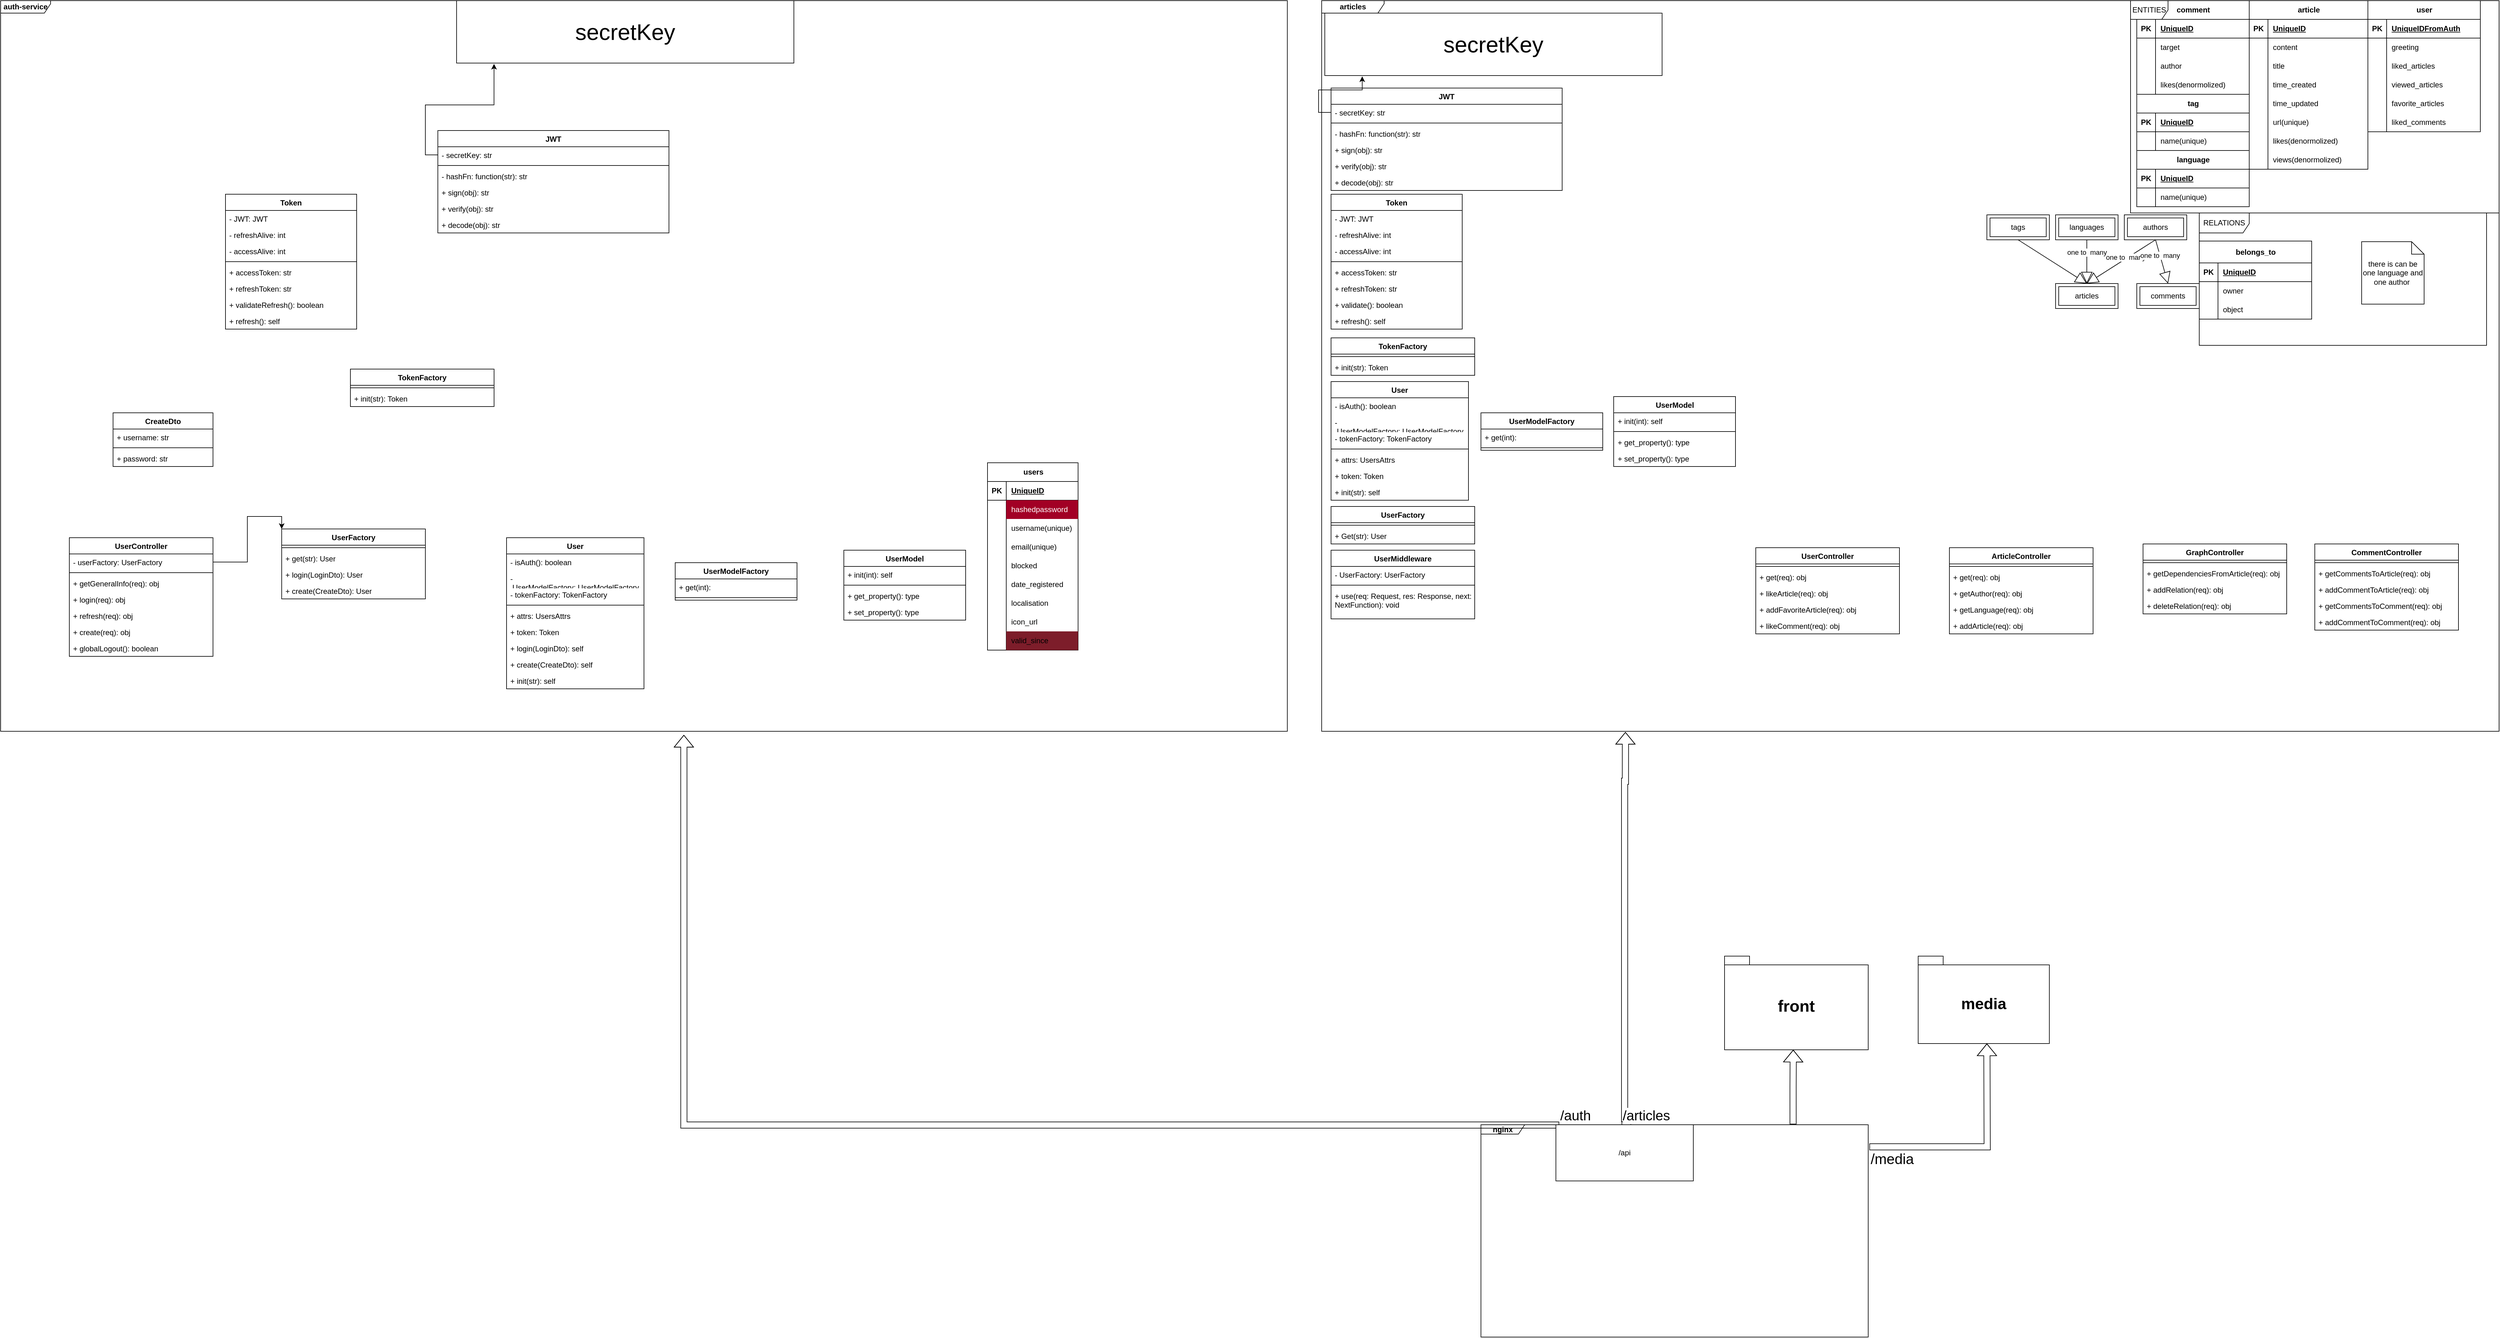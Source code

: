 <mxfile version="21.6.6" type="github">
  <diagram name="Page-1" id="b5b7bab2-c9e2-2cf4-8b2a-24fd1a2a6d21">
    <mxGraphModel dx="4334" dy="-276" grid="1" gridSize="10" guides="1" tooltips="1" connect="1" arrows="1" fold="1" page="0" pageScale="1" pageWidth="827" pageHeight="1169" background="none" math="0" shadow="0">
      <root>
        <mxCell id="0" />
        <mxCell id="1" parent="0" />
        <mxCell id="cC-XcGZGS9bqRyRYvab3-1" value="&lt;b&gt;articles&lt;br&gt;&lt;/b&gt;" style="shape=umlFrame;whiteSpace=wrap;html=1;pointerEvents=0;width=100;height=20;" parent="1" vertex="1">
          <mxGeometry x="-725" y="1310" width="1885" height="1170" as="geometry" />
        </mxCell>
        <mxCell id="cC-XcGZGS9bqRyRYvab3-2" value="&lt;b&gt;auth-service&lt;/b&gt;" style="shape=umlFrame;whiteSpace=wrap;html=1;pointerEvents=0;width=80;height=20;" parent="1" vertex="1">
          <mxGeometry x="-2840" y="1310" width="2060" height="1170" as="geometry" />
        </mxCell>
        <mxCell id="cC-XcGZGS9bqRyRYvab3-6" value="&lt;b&gt;nginx&lt;/b&gt;" style="shape=umlFrame;whiteSpace=wrap;html=1;pointerEvents=0;width=70;height=15;" parent="1" vertex="1">
          <mxGeometry x="-470" y="3110" width="620" height="340" as="geometry" />
        </mxCell>
        <mxCell id="cC-XcGZGS9bqRyRYvab3-7" value="users" style="shape=table;startSize=30;container=1;collapsible=1;childLayout=tableLayout;fixedRows=1;rowLines=0;fontStyle=1;align=center;resizeLast=1;html=1;" parent="1" vertex="1">
          <mxGeometry x="-1260" y="2050" width="145" height="300" as="geometry" />
        </mxCell>
        <mxCell id="cC-XcGZGS9bqRyRYvab3-8" value="" style="shape=tableRow;horizontal=0;startSize=0;swimlaneHead=0;swimlaneBody=0;fillColor=none;collapsible=0;dropTarget=0;points=[[0,0.5],[1,0.5]];portConstraint=eastwest;top=0;left=0;right=0;bottom=1;" parent="cC-XcGZGS9bqRyRYvab3-7" vertex="1">
          <mxGeometry y="30" width="145" height="30" as="geometry" />
        </mxCell>
        <mxCell id="cC-XcGZGS9bqRyRYvab3-9" value="PK" style="shape=partialRectangle;connectable=0;fillColor=none;top=0;left=0;bottom=0;right=0;fontStyle=1;overflow=hidden;whiteSpace=wrap;html=1;" parent="cC-XcGZGS9bqRyRYvab3-8" vertex="1">
          <mxGeometry width="30" height="30" as="geometry">
            <mxRectangle width="30" height="30" as="alternateBounds" />
          </mxGeometry>
        </mxCell>
        <mxCell id="cC-XcGZGS9bqRyRYvab3-10" value="UniqueID" style="shape=partialRectangle;connectable=0;fillColor=none;top=0;left=0;bottom=0;right=0;align=left;spacingLeft=6;fontStyle=5;overflow=hidden;whiteSpace=wrap;html=1;" parent="cC-XcGZGS9bqRyRYvab3-8" vertex="1">
          <mxGeometry x="30" width="115" height="30" as="geometry">
            <mxRectangle width="115" height="30" as="alternateBounds" />
          </mxGeometry>
        </mxCell>
        <mxCell id="cC-XcGZGS9bqRyRYvab3-14" value="" style="shape=tableRow;horizontal=0;startSize=0;swimlaneHead=0;swimlaneBody=0;fillColor=none;collapsible=0;dropTarget=0;points=[[0,0.5],[1,0.5]];portConstraint=eastwest;top=0;left=0;right=0;bottom=0;" parent="cC-XcGZGS9bqRyRYvab3-7" vertex="1">
          <mxGeometry y="60" width="145" height="30" as="geometry" />
        </mxCell>
        <mxCell id="cC-XcGZGS9bqRyRYvab3-15" value="" style="shape=partialRectangle;connectable=0;fillColor=none;top=0;left=0;bottom=0;right=0;editable=1;overflow=hidden;whiteSpace=wrap;html=1;" parent="cC-XcGZGS9bqRyRYvab3-14" vertex="1">
          <mxGeometry width="30" height="30" as="geometry">
            <mxRectangle width="30" height="30" as="alternateBounds" />
          </mxGeometry>
        </mxCell>
        <mxCell id="cC-XcGZGS9bqRyRYvab3-16" value="hashedpassword" style="shape=partialRectangle;connectable=0;fillColor=#a20025;top=0;left=0;bottom=0;right=0;align=left;spacingLeft=6;overflow=hidden;whiteSpace=wrap;html=1;fontColor=#ffffff;strokeColor=#6F0000;" parent="cC-XcGZGS9bqRyRYvab3-14" vertex="1">
          <mxGeometry x="30" width="115" height="30" as="geometry">
            <mxRectangle width="115" height="30" as="alternateBounds" />
          </mxGeometry>
        </mxCell>
        <mxCell id="cC-XcGZGS9bqRyRYvab3-11" value="" style="shape=tableRow;horizontal=0;startSize=0;swimlaneHead=0;swimlaneBody=0;fillColor=none;collapsible=0;dropTarget=0;points=[[0,0.5],[1,0.5]];portConstraint=eastwest;top=0;left=0;right=0;bottom=0;" parent="cC-XcGZGS9bqRyRYvab3-7" vertex="1">
          <mxGeometry y="90" width="145" height="30" as="geometry" />
        </mxCell>
        <mxCell id="cC-XcGZGS9bqRyRYvab3-12" value="" style="shape=partialRectangle;connectable=0;fillColor=none;top=0;left=0;bottom=0;right=0;editable=1;overflow=hidden;whiteSpace=wrap;html=1;" parent="cC-XcGZGS9bqRyRYvab3-11" vertex="1">
          <mxGeometry width="30" height="30" as="geometry">
            <mxRectangle width="30" height="30" as="alternateBounds" />
          </mxGeometry>
        </mxCell>
        <mxCell id="cC-XcGZGS9bqRyRYvab3-13" value="username(unique)" style="shape=partialRectangle;connectable=0;fillColor=none;top=0;left=0;bottom=0;right=0;align=left;spacingLeft=6;overflow=hidden;whiteSpace=wrap;html=1;" parent="cC-XcGZGS9bqRyRYvab3-11" vertex="1">
          <mxGeometry x="30" width="115" height="30" as="geometry">
            <mxRectangle width="115" height="30" as="alternateBounds" />
          </mxGeometry>
        </mxCell>
        <mxCell id="cC-XcGZGS9bqRyRYvab3-17" value="" style="shape=tableRow;horizontal=0;startSize=0;swimlaneHead=0;swimlaneBody=0;fillColor=none;collapsible=0;dropTarget=0;points=[[0,0.5],[1,0.5]];portConstraint=eastwest;top=0;left=0;right=0;bottom=0;" parent="cC-XcGZGS9bqRyRYvab3-7" vertex="1">
          <mxGeometry y="120" width="145" height="30" as="geometry" />
        </mxCell>
        <mxCell id="cC-XcGZGS9bqRyRYvab3-18" value="" style="shape=partialRectangle;connectable=0;fillColor=none;top=0;left=0;bottom=0;right=0;editable=1;overflow=hidden;whiteSpace=wrap;html=1;" parent="cC-XcGZGS9bqRyRYvab3-17" vertex="1">
          <mxGeometry width="30" height="30" as="geometry">
            <mxRectangle width="30" height="30" as="alternateBounds" />
          </mxGeometry>
        </mxCell>
        <mxCell id="cC-XcGZGS9bqRyRYvab3-19" value="email(unique)" style="shape=partialRectangle;connectable=0;fillColor=none;top=0;left=0;bottom=0;right=0;align=left;spacingLeft=6;overflow=hidden;whiteSpace=wrap;html=1;" parent="cC-XcGZGS9bqRyRYvab3-17" vertex="1">
          <mxGeometry x="30" width="115" height="30" as="geometry">
            <mxRectangle width="115" height="30" as="alternateBounds" />
          </mxGeometry>
        </mxCell>
        <mxCell id="cC-XcGZGS9bqRyRYvab3-20" value="" style="shape=tableRow;horizontal=0;startSize=0;swimlaneHead=0;swimlaneBody=0;fillColor=none;collapsible=0;dropTarget=0;points=[[0,0.5],[1,0.5]];portConstraint=eastwest;top=0;left=0;right=0;bottom=0;" parent="cC-XcGZGS9bqRyRYvab3-7" vertex="1">
          <mxGeometry y="150" width="145" height="30" as="geometry" />
        </mxCell>
        <mxCell id="cC-XcGZGS9bqRyRYvab3-21" value="" style="shape=partialRectangle;connectable=0;fillColor=none;top=0;left=0;bottom=0;right=0;editable=1;overflow=hidden;whiteSpace=wrap;html=1;" parent="cC-XcGZGS9bqRyRYvab3-20" vertex="1">
          <mxGeometry width="30" height="30" as="geometry">
            <mxRectangle width="30" height="30" as="alternateBounds" />
          </mxGeometry>
        </mxCell>
        <mxCell id="cC-XcGZGS9bqRyRYvab3-22" value="blocked" style="shape=partialRectangle;connectable=0;fillColor=none;top=0;left=0;bottom=0;right=0;align=left;spacingLeft=6;overflow=hidden;whiteSpace=wrap;html=1;" parent="cC-XcGZGS9bqRyRYvab3-20" vertex="1">
          <mxGeometry x="30" width="115" height="30" as="geometry">
            <mxRectangle width="115" height="30" as="alternateBounds" />
          </mxGeometry>
        </mxCell>
        <mxCell id="cC-XcGZGS9bqRyRYvab3-23" value="" style="shape=tableRow;horizontal=0;startSize=0;swimlaneHead=0;swimlaneBody=0;fillColor=none;collapsible=0;dropTarget=0;points=[[0,0.5],[1,0.5]];portConstraint=eastwest;top=0;left=0;right=0;bottom=0;" parent="cC-XcGZGS9bqRyRYvab3-7" vertex="1">
          <mxGeometry y="180" width="145" height="30" as="geometry" />
        </mxCell>
        <mxCell id="cC-XcGZGS9bqRyRYvab3-24" value="" style="shape=partialRectangle;connectable=0;fillColor=none;top=0;left=0;bottom=0;right=0;editable=1;overflow=hidden;whiteSpace=wrap;html=1;" parent="cC-XcGZGS9bqRyRYvab3-23" vertex="1">
          <mxGeometry width="30" height="30" as="geometry">
            <mxRectangle width="30" height="30" as="alternateBounds" />
          </mxGeometry>
        </mxCell>
        <mxCell id="cC-XcGZGS9bqRyRYvab3-25" value="date_registered" style="shape=partialRectangle;connectable=0;fillColor=none;top=0;left=0;bottom=0;right=0;align=left;spacingLeft=6;overflow=hidden;whiteSpace=wrap;html=1;" parent="cC-XcGZGS9bqRyRYvab3-23" vertex="1">
          <mxGeometry x="30" width="115" height="30" as="geometry">
            <mxRectangle width="115" height="30" as="alternateBounds" />
          </mxGeometry>
        </mxCell>
        <mxCell id="BNr6LQ1-7om-cb5OI1gL-2" value="" style="shape=tableRow;horizontal=0;startSize=0;swimlaneHead=0;swimlaneBody=0;fillColor=none;collapsible=0;dropTarget=0;points=[[0,0.5],[1,0.5]];portConstraint=eastwest;top=0;left=0;right=0;bottom=0;" parent="cC-XcGZGS9bqRyRYvab3-7" vertex="1">
          <mxGeometry y="210" width="145" height="30" as="geometry" />
        </mxCell>
        <mxCell id="BNr6LQ1-7om-cb5OI1gL-3" value="" style="shape=partialRectangle;connectable=0;fillColor=none;top=0;left=0;bottom=0;right=0;editable=1;overflow=hidden;whiteSpace=wrap;html=1;" parent="BNr6LQ1-7om-cb5OI1gL-2" vertex="1">
          <mxGeometry width="30" height="30" as="geometry">
            <mxRectangle width="30" height="30" as="alternateBounds" />
          </mxGeometry>
        </mxCell>
        <mxCell id="BNr6LQ1-7om-cb5OI1gL-4" value="localisation" style="shape=partialRectangle;connectable=0;fillColor=none;top=0;left=0;bottom=0;right=0;align=left;spacingLeft=6;overflow=hidden;whiteSpace=wrap;html=1;" parent="BNr6LQ1-7om-cb5OI1gL-2" vertex="1">
          <mxGeometry x="30" width="115" height="30" as="geometry">
            <mxRectangle width="115" height="30" as="alternateBounds" />
          </mxGeometry>
        </mxCell>
        <mxCell id="cC-XcGZGS9bqRyRYvab3-45" value="" style="shape=tableRow;horizontal=0;startSize=0;swimlaneHead=0;swimlaneBody=0;fillColor=none;collapsible=0;dropTarget=0;points=[[0,0.5],[1,0.5]];portConstraint=eastwest;top=0;left=0;right=0;bottom=0;" parent="cC-XcGZGS9bqRyRYvab3-7" vertex="1">
          <mxGeometry y="240" width="145" height="30" as="geometry" />
        </mxCell>
        <mxCell id="cC-XcGZGS9bqRyRYvab3-46" value="" style="shape=partialRectangle;connectable=0;fillColor=none;top=0;left=0;bottom=0;right=0;editable=1;overflow=hidden;whiteSpace=wrap;html=1;" parent="cC-XcGZGS9bqRyRYvab3-45" vertex="1">
          <mxGeometry width="30" height="30" as="geometry">
            <mxRectangle width="30" height="30" as="alternateBounds" />
          </mxGeometry>
        </mxCell>
        <mxCell id="cC-XcGZGS9bqRyRYvab3-47" value="icon_url" style="shape=partialRectangle;connectable=0;fillColor=none;top=0;left=0;bottom=0;right=0;align=left;spacingLeft=6;overflow=hidden;whiteSpace=wrap;html=1;" parent="cC-XcGZGS9bqRyRYvab3-45" vertex="1">
          <mxGeometry x="30" width="115" height="30" as="geometry">
            <mxRectangle width="115" height="30" as="alternateBounds" />
          </mxGeometry>
        </mxCell>
        <mxCell id="D8qSaVvH1JH4BpnXaVoW-185" value="" style="shape=tableRow;horizontal=0;startSize=0;swimlaneHead=0;swimlaneBody=0;fillColor=none;collapsible=0;dropTarget=0;points=[[0,0.5],[1,0.5]];portConstraint=eastwest;top=0;left=0;right=0;bottom=0;" parent="cC-XcGZGS9bqRyRYvab3-7" vertex="1">
          <mxGeometry y="270" width="145" height="30" as="geometry" />
        </mxCell>
        <mxCell id="D8qSaVvH1JH4BpnXaVoW-186" value="" style="shape=partialRectangle;connectable=0;fillColor=none;top=0;left=0;bottom=0;right=0;editable=1;overflow=hidden;whiteSpace=wrap;html=1;" parent="D8qSaVvH1JH4BpnXaVoW-185" vertex="1">
          <mxGeometry width="30" height="30" as="geometry">
            <mxRectangle width="30" height="30" as="alternateBounds" />
          </mxGeometry>
        </mxCell>
        <mxCell id="D8qSaVvH1JH4BpnXaVoW-187" value="valid_since" style="shape=partialRectangle;connectable=0;fillColor=#7D1D2A;top=0;left=0;bottom=0;right=0;align=left;spacingLeft=6;overflow=hidden;whiteSpace=wrap;html=1;" parent="D8qSaVvH1JH4BpnXaVoW-185" vertex="1">
          <mxGeometry x="30" width="115" height="30" as="geometry">
            <mxRectangle width="115" height="30" as="alternateBounds" />
          </mxGeometry>
        </mxCell>
        <mxCell id="cC-XcGZGS9bqRyRYvab3-127" value="&lt;font style=&quot;font-size: 25px;&quot;&gt;media&lt;/font&gt;" style="shape=folder;fontStyle=1;spacingTop=10;tabWidth=40;tabHeight=14;tabPosition=left;html=1;whiteSpace=wrap;" parent="1" vertex="1">
          <mxGeometry x="230" y="2840" width="210" height="140" as="geometry" />
        </mxCell>
        <mxCell id="cC-XcGZGS9bqRyRYvab3-128" value="&lt;font style=&quot;font-size: 26px;&quot;&gt;front&lt;/font&gt;" style="shape=folder;fontStyle=1;spacingTop=10;tabWidth=40;tabHeight=14;tabPosition=left;html=1;whiteSpace=wrap;" parent="1" vertex="1">
          <mxGeometry x="-80" y="2840" width="230" height="150" as="geometry" />
        </mxCell>
        <mxCell id="cC-XcGZGS9bqRyRYvab3-131" value="&lt;br&gt;&lt;span style=&quot;font-size: 23px;&quot;&gt;&lt;br&gt;&lt;/span&gt;" style="endArrow=block;endFill=1;html=1;edgeStyle=orthogonalEdgeStyle;align=left;verticalAlign=top;rounded=0;shape=flexArrow;entryX=0.413;entryY=0.992;entryDx=0;entryDy=0;entryPerimeter=0;exitX=0.806;exitY=-0.002;exitDx=0;exitDy=0;exitPerimeter=0;" parent="1" source="cC-XcGZGS9bqRyRYvab3-6" edge="1">
          <mxGeometry x="-0.845" relative="1" as="geometry">
            <mxPoint x="31" y="3316" as="sourcePoint" />
            <mxPoint x="30" y="2990" as="targetPoint" />
            <mxPoint as="offset" />
          </mxGeometry>
        </mxCell>
        <mxCell id="cC-XcGZGS9bqRyRYvab3-133" value="&lt;font style=&quot;font-size: 23px;&quot;&gt;/media&lt;/font&gt;" style="endArrow=block;endFill=1;html=1;edgeStyle=orthogonalEdgeStyle;align=left;verticalAlign=top;rounded=0;shape=flexArrow;entryX=0.413;entryY=0.992;entryDx=0;entryDy=0;entryPerimeter=0;exitX=1.003;exitY=0.104;exitDx=0;exitDy=0;exitPerimeter=0;" parent="1" source="cC-XcGZGS9bqRyRYvab3-6" edge="1">
          <mxGeometry x="-1" relative="1" as="geometry">
            <mxPoint x="341" y="3306" as="sourcePoint" />
            <mxPoint x="340" y="2980" as="targetPoint" />
          </mxGeometry>
        </mxCell>
        <mxCell id="cC-XcGZGS9bqRyRYvab3-136" value="" style="endArrow=block;endFill=1;html=1;edgeStyle=orthogonalEdgeStyle;align=left;verticalAlign=top;rounded=0;shape=flexArrow;exitX=0.024;exitY=0.006;exitDx=0;exitDy=0;entryX=0.531;entryY=1.005;entryDx=0;entryDy=0;entryPerimeter=0;exitPerimeter=0;" parent="1" source="BNr6LQ1-7om-cb5OI1gL-179" target="cC-XcGZGS9bqRyRYvab3-2" edge="1">
          <mxGeometry relative="1" as="geometry">
            <mxPoint x="-350" y="3110" as="sourcePoint" />
            <mxPoint x="-1360" y="2770" as="targetPoint" />
            <Array as="points">
              <mxPoint x="-1746" y="3111" />
            </Array>
          </mxGeometry>
        </mxCell>
        <mxCell id="cC-XcGZGS9bqRyRYvab3-137" value="&lt;font style=&quot;font-size: 22px;&quot;&gt;/auth&lt;/font&gt;" style="edgeLabel;resizable=0;html=1;align=left;verticalAlign=bottom;" parent="cC-XcGZGS9bqRyRYvab3-136" connectable="0" vertex="1">
          <mxGeometry x="-1" relative="1" as="geometry" />
        </mxCell>
        <mxCell id="BNr6LQ1-7om-cb5OI1gL-7" value="&lt;i&gt;&lt;br&gt;&lt;/i&gt;" style="endArrow=block;endFill=1;html=1;edgeStyle=orthogonalEdgeStyle;align=left;verticalAlign=top;rounded=0;shape=flexArrow;exitX=0.478;exitY=0.001;exitDx=0;exitDy=0;exitPerimeter=0;entryX=0.258;entryY=1.001;entryDx=0;entryDy=0;entryPerimeter=0;" parent="1" source="BNr6LQ1-7om-cb5OI1gL-179" target="cC-XcGZGS9bqRyRYvab3-1" edge="1">
          <mxGeometry x="-1" relative="1" as="geometry">
            <mxPoint x="-235" y="3110" as="sourcePoint" />
            <mxPoint x="-245" y="2510" as="targetPoint" />
            <Array as="points">
              <mxPoint x="-235" y="3110" />
              <mxPoint x="-235" y="3100" />
              <mxPoint x="-240" y="3100" />
              <mxPoint x="-240" y="2560" />
              <mxPoint x="-239" y="2560" />
            </Array>
          </mxGeometry>
        </mxCell>
        <mxCell id="BNr6LQ1-7om-cb5OI1gL-8" value="&lt;font style=&quot;font-size: 22px;&quot;&gt;/articles&lt;/font&gt;" style="edgeLabel;resizable=0;html=1;align=left;verticalAlign=bottom;" parent="BNr6LQ1-7om-cb5OI1gL-7" connectable="0" vertex="1">
          <mxGeometry x="-1" relative="1" as="geometry" />
        </mxCell>
        <mxCell id="BNr6LQ1-7om-cb5OI1gL-54" value="&lt;font style=&quot;font-size: 36px;&quot;&gt;secretKey&lt;/font&gt;" style="html=1;whiteSpace=wrap;" parent="1" vertex="1">
          <mxGeometry x="-2110" y="1310" width="540" height="100" as="geometry" />
        </mxCell>
        <mxCell id="BNr6LQ1-7om-cb5OI1gL-55" value="JWT" style="swimlane;fontStyle=1;align=center;verticalAlign=top;childLayout=stackLayout;horizontal=1;startSize=26;horizontalStack=0;resizeParent=1;resizeParentMax=0;resizeLast=0;collapsible=1;marginBottom=0;whiteSpace=wrap;html=1;" parent="1" vertex="1">
          <mxGeometry x="-2140" y="1518" width="370" height="164" as="geometry" />
        </mxCell>
        <mxCell id="BNr6LQ1-7om-cb5OI1gL-56" value="- secretKey: str" style="text;strokeColor=none;fillColor=none;align=left;verticalAlign=top;spacingLeft=4;spacingRight=4;overflow=hidden;rotatable=0;points=[[0,0.5],[1,0.5]];portConstraint=eastwest;whiteSpace=wrap;html=1;" parent="BNr6LQ1-7om-cb5OI1gL-55" vertex="1">
          <mxGeometry y="26" width="370" height="26" as="geometry" />
        </mxCell>
        <mxCell id="BNr6LQ1-7om-cb5OI1gL-57" value="" style="line;strokeWidth=1;fillColor=none;align=left;verticalAlign=middle;spacingTop=-1;spacingLeft=3;spacingRight=3;rotatable=0;labelPosition=right;points=[];portConstraint=eastwest;strokeColor=inherit;" parent="BNr6LQ1-7om-cb5OI1gL-55" vertex="1">
          <mxGeometry y="52" width="370" height="8" as="geometry" />
        </mxCell>
        <mxCell id="BNr6LQ1-7om-cb5OI1gL-59" value="- hashFn: function(str): str" style="text;strokeColor=none;fillColor=none;align=left;verticalAlign=top;spacingLeft=4;spacingRight=4;overflow=hidden;rotatable=0;points=[[0,0.5],[1,0.5]];portConstraint=eastwest;whiteSpace=wrap;html=1;" parent="BNr6LQ1-7om-cb5OI1gL-55" vertex="1">
          <mxGeometry y="60" width="370" height="26" as="geometry" />
        </mxCell>
        <mxCell id="BNr6LQ1-7om-cb5OI1gL-58" value="+ sign(obj): str" style="text;strokeColor=none;fillColor=none;align=left;verticalAlign=top;spacingLeft=4;spacingRight=4;overflow=hidden;rotatable=0;points=[[0,0.5],[1,0.5]];portConstraint=eastwest;whiteSpace=wrap;html=1;" parent="BNr6LQ1-7om-cb5OI1gL-55" vertex="1">
          <mxGeometry y="86" width="370" height="26" as="geometry" />
        </mxCell>
        <mxCell id="BNr6LQ1-7om-cb5OI1gL-113" value="+ verify(obj): str" style="text;strokeColor=none;fillColor=none;align=left;verticalAlign=top;spacingLeft=4;spacingRight=4;overflow=hidden;rotatable=0;points=[[0,0.5],[1,0.5]];portConstraint=eastwest;whiteSpace=wrap;html=1;" parent="BNr6LQ1-7om-cb5OI1gL-55" vertex="1">
          <mxGeometry y="112" width="370" height="26" as="geometry" />
        </mxCell>
        <mxCell id="BNr6LQ1-7om-cb5OI1gL-115" value="+ decode(obj): str" style="text;strokeColor=none;fillColor=none;align=left;verticalAlign=top;spacingLeft=4;spacingRight=4;overflow=hidden;rotatable=0;points=[[0,0.5],[1,0.5]];portConstraint=eastwest;whiteSpace=wrap;html=1;" parent="BNr6LQ1-7om-cb5OI1gL-55" vertex="1">
          <mxGeometry y="138" width="370" height="26" as="geometry" />
        </mxCell>
        <mxCell id="BNr6LQ1-7om-cb5OI1gL-69" style="edgeStyle=orthogonalEdgeStyle;rounded=0;orthogonalLoop=1;jettySize=auto;html=1;exitX=0;exitY=0.5;exitDx=0;exitDy=0;entryX=0.111;entryY=1.013;entryDx=0;entryDy=0;entryPerimeter=0;" parent="1" source="BNr6LQ1-7om-cb5OI1gL-56" target="BNr6LQ1-7om-cb5OI1gL-54" edge="1">
          <mxGeometry relative="1" as="geometry" />
        </mxCell>
        <mxCell id="BNr6LQ1-7om-cb5OI1gL-73" value="UserController" style="swimlane;fontStyle=1;align=center;verticalAlign=top;childLayout=stackLayout;horizontal=1;startSize=26;horizontalStack=0;resizeParent=1;resizeParentMax=0;resizeLast=0;collapsible=1;marginBottom=0;whiteSpace=wrap;html=1;" parent="1" vertex="1">
          <mxGeometry x="-2730" y="2170" width="230" height="190" as="geometry" />
        </mxCell>
        <mxCell id="BNr6LQ1-7om-cb5OI1gL-78" value="- userFactory:&amp;nbsp;UserFactory" style="text;strokeColor=none;fillColor=none;align=left;verticalAlign=top;spacingLeft=4;spacingRight=4;overflow=hidden;rotatable=0;points=[[0,0.5],[1,0.5]];portConstraint=eastwest;whiteSpace=wrap;html=1;" parent="BNr6LQ1-7om-cb5OI1gL-73" vertex="1">
          <mxGeometry y="26" width="230" height="26" as="geometry" />
        </mxCell>
        <mxCell id="BNr6LQ1-7om-cb5OI1gL-75" value="" style="line;strokeWidth=1;fillColor=none;align=left;verticalAlign=middle;spacingTop=-1;spacingLeft=3;spacingRight=3;rotatable=0;labelPosition=right;points=[];portConstraint=eastwest;strokeColor=inherit;" parent="BNr6LQ1-7om-cb5OI1gL-73" vertex="1">
          <mxGeometry y="52" width="230" height="8" as="geometry" />
        </mxCell>
        <mxCell id="BNr6LQ1-7om-cb5OI1gL-76" value="+ getGeneralInfo(req): obj" style="text;strokeColor=none;fillColor=none;align=left;verticalAlign=top;spacingLeft=4;spacingRight=4;overflow=hidden;rotatable=0;points=[[0,0.5],[1,0.5]];portConstraint=eastwest;whiteSpace=wrap;html=1;" parent="BNr6LQ1-7om-cb5OI1gL-73" vertex="1">
          <mxGeometry y="60" width="230" height="26" as="geometry" />
        </mxCell>
        <mxCell id="BNr6LQ1-7om-cb5OI1gL-95" value="+ login(req): obj" style="text;strokeColor=none;fillColor=none;align=left;verticalAlign=top;spacingLeft=4;spacingRight=4;overflow=hidden;rotatable=0;points=[[0,0.5],[1,0.5]];portConstraint=eastwest;whiteSpace=wrap;html=1;" parent="BNr6LQ1-7om-cb5OI1gL-73" vertex="1">
          <mxGeometry y="86" width="230" height="26" as="geometry" />
        </mxCell>
        <mxCell id="BNr6LQ1-7om-cb5OI1gL-96" value="+ refresh(req): obj" style="text;strokeColor=none;fillColor=none;align=left;verticalAlign=top;spacingLeft=4;spacingRight=4;overflow=hidden;rotatable=0;points=[[0,0.5],[1,0.5]];portConstraint=eastwest;whiteSpace=wrap;html=1;" parent="BNr6LQ1-7om-cb5OI1gL-73" vertex="1">
          <mxGeometry y="112" width="230" height="26" as="geometry" />
        </mxCell>
        <mxCell id="BNr6LQ1-7om-cb5OI1gL-144" value="+ create(req): obj" style="text;strokeColor=none;fillColor=none;align=left;verticalAlign=top;spacingLeft=4;spacingRight=4;overflow=hidden;rotatable=0;points=[[0,0.5],[1,0.5]];portConstraint=eastwest;whiteSpace=wrap;html=1;" parent="BNr6LQ1-7om-cb5OI1gL-73" vertex="1">
          <mxGeometry y="138" width="230" height="26" as="geometry" />
        </mxCell>
        <mxCell id="BNr6LQ1-7om-cb5OI1gL-172" value="+ globalLogout(): boolean" style="text;strokeColor=none;fillColor=none;align=left;verticalAlign=top;spacingLeft=4;spacingRight=4;overflow=hidden;rotatable=0;points=[[0,0.5],[1,0.5]];portConstraint=eastwest;whiteSpace=wrap;html=1;" parent="BNr6LQ1-7om-cb5OI1gL-73" vertex="1">
          <mxGeometry y="164" width="230" height="26" as="geometry" />
        </mxCell>
        <mxCell id="BNr6LQ1-7om-cb5OI1gL-155" value="UserFactory" style="swimlane;fontStyle=1;align=center;verticalAlign=top;childLayout=stackLayout;horizontal=1;startSize=26;horizontalStack=0;resizeParent=1;resizeParentMax=0;resizeLast=0;collapsible=1;marginBottom=0;whiteSpace=wrap;html=1;" parent="1" vertex="1">
          <mxGeometry x="-2390" y="2156" width="230" height="112" as="geometry" />
        </mxCell>
        <mxCell id="BNr6LQ1-7om-cb5OI1gL-157" value="" style="line;strokeWidth=1;fillColor=none;align=left;verticalAlign=middle;spacingTop=-1;spacingLeft=3;spacingRight=3;rotatable=0;labelPosition=right;points=[];portConstraint=eastwest;strokeColor=inherit;" parent="BNr6LQ1-7om-cb5OI1gL-155" vertex="1">
          <mxGeometry y="26" width="230" height="8" as="geometry" />
        </mxCell>
        <mxCell id="BNr6LQ1-7om-cb5OI1gL-156" value="+ get(str): User" style="text;strokeColor=none;fillColor=none;align=left;verticalAlign=top;spacingLeft=4;spacingRight=4;overflow=hidden;rotatable=0;points=[[0,0.5],[1,0.5]];portConstraint=eastwest;whiteSpace=wrap;html=1;" parent="BNr6LQ1-7om-cb5OI1gL-155" vertex="1">
          <mxGeometry y="34" width="230" height="26" as="geometry" />
        </mxCell>
        <mxCell id="BNr6LQ1-7om-cb5OI1gL-165" value="+ login(LoginDto): User" style="text;strokeColor=none;fillColor=none;align=left;verticalAlign=top;spacingLeft=4;spacingRight=4;overflow=hidden;rotatable=0;points=[[0,0.5],[1,0.5]];portConstraint=eastwest;whiteSpace=wrap;html=1;" parent="BNr6LQ1-7om-cb5OI1gL-155" vertex="1">
          <mxGeometry y="60" width="230" height="26" as="geometry" />
        </mxCell>
        <mxCell id="BNr6LQ1-7om-cb5OI1gL-160" value="+ create(CreateDto): User" style="text;strokeColor=none;fillColor=none;align=left;verticalAlign=top;spacingLeft=4;spacingRight=4;overflow=hidden;rotatable=0;points=[[0,0.5],[1,0.5]];portConstraint=eastwest;whiteSpace=wrap;html=1;" parent="BNr6LQ1-7om-cb5OI1gL-155" vertex="1">
          <mxGeometry y="86" width="230" height="26" as="geometry" />
        </mxCell>
        <mxCell id="BNr6LQ1-7om-cb5OI1gL-161" value="CreateDto" style="swimlane;fontStyle=1;align=center;verticalAlign=top;childLayout=stackLayout;horizontal=1;startSize=26;horizontalStack=0;resizeParent=1;resizeParentMax=0;resizeLast=0;collapsible=1;marginBottom=0;whiteSpace=wrap;html=1;" parent="1" vertex="1">
          <mxGeometry x="-2660" y="1970" width="160" height="86" as="geometry" />
        </mxCell>
        <mxCell id="BNr6LQ1-7om-cb5OI1gL-162" value="+ username: str" style="text;strokeColor=none;fillColor=none;align=left;verticalAlign=top;spacingLeft=4;spacingRight=4;overflow=hidden;rotatable=0;points=[[0,0.5],[1,0.5]];portConstraint=eastwest;whiteSpace=wrap;html=1;" parent="BNr6LQ1-7om-cb5OI1gL-161" vertex="1">
          <mxGeometry y="26" width="160" height="26" as="geometry" />
        </mxCell>
        <mxCell id="BNr6LQ1-7om-cb5OI1gL-163" value="" style="line;strokeWidth=1;fillColor=none;align=left;verticalAlign=middle;spacingTop=-1;spacingLeft=3;spacingRight=3;rotatable=0;labelPosition=right;points=[];portConstraint=eastwest;strokeColor=inherit;" parent="BNr6LQ1-7om-cb5OI1gL-161" vertex="1">
          <mxGeometry y="52" width="160" height="8" as="geometry" />
        </mxCell>
        <mxCell id="BNr6LQ1-7om-cb5OI1gL-164" value="+ password: str" style="text;strokeColor=none;fillColor=none;align=left;verticalAlign=top;spacingLeft=4;spacingRight=4;overflow=hidden;rotatable=0;points=[[0,0.5],[1,0.5]];portConstraint=eastwest;whiteSpace=wrap;html=1;" parent="BNr6LQ1-7om-cb5OI1gL-161" vertex="1">
          <mxGeometry y="60" width="160" height="26" as="geometry" />
        </mxCell>
        <mxCell id="BNr6LQ1-7om-cb5OI1gL-173" value="User" style="swimlane;fontStyle=1;align=center;verticalAlign=top;childLayout=stackLayout;horizontal=1;startSize=26;horizontalStack=0;resizeParent=1;resizeParentMax=0;resizeLast=0;collapsible=1;marginBottom=0;whiteSpace=wrap;html=1;" parent="1" vertex="1">
          <mxGeometry x="-2030" y="2170" width="220" height="242" as="geometry" />
        </mxCell>
        <mxCell id="BNr6LQ1-7om-cb5OI1gL-178" value="- isAuth(): boolean" style="text;strokeColor=none;fillColor=none;align=left;verticalAlign=top;spacingLeft=4;spacingRight=4;overflow=hidden;rotatable=0;points=[[0,0.5],[1,0.5]];portConstraint=eastwest;whiteSpace=wrap;html=1;" parent="BNr6LQ1-7om-cb5OI1gL-173" vertex="1">
          <mxGeometry y="26" width="220" height="26" as="geometry" />
        </mxCell>
        <mxCell id="veewOIArlFMZfCtg-nt--111" value="-&amp;nbsp;UserModelFactory:&amp;nbsp;UserModelFactory" style="text;strokeColor=none;fillColor=none;align=left;verticalAlign=top;spacingLeft=4;spacingRight=4;overflow=hidden;rotatable=0;points=[[0,0.5],[1,0.5]];portConstraint=eastwest;whiteSpace=wrap;html=1;" parent="BNr6LQ1-7om-cb5OI1gL-173" vertex="1">
          <mxGeometry y="52" width="220" height="26" as="geometry" />
        </mxCell>
        <mxCell id="veewOIArlFMZfCtg-nt--39" value="- tokenFactory: TokenFactory" style="text;strokeColor=none;fillColor=none;align=left;verticalAlign=top;spacingLeft=4;spacingRight=4;overflow=hidden;rotatable=0;points=[[0,0.5],[1,0.5]];portConstraint=eastwest;whiteSpace=wrap;html=1;" parent="BNr6LQ1-7om-cb5OI1gL-173" vertex="1">
          <mxGeometry y="78" width="220" height="26" as="geometry" />
        </mxCell>
        <mxCell id="BNr6LQ1-7om-cb5OI1gL-175" value="" style="line;strokeWidth=1;fillColor=none;align=left;verticalAlign=middle;spacingTop=-1;spacingLeft=3;spacingRight=3;rotatable=0;labelPosition=right;points=[];portConstraint=eastwest;strokeColor=inherit;" parent="BNr6LQ1-7om-cb5OI1gL-173" vertex="1">
          <mxGeometry y="104" width="220" height="8" as="geometry" />
        </mxCell>
        <mxCell id="BNr6LQ1-7om-cb5OI1gL-170" value="+ attrs: UsersAttrs" style="text;strokeColor=none;fillColor=none;align=left;verticalAlign=top;spacingLeft=4;spacingRight=4;overflow=hidden;rotatable=0;points=[[0,0.5],[1,0.5]];portConstraint=eastwest;whiteSpace=wrap;html=1;" parent="BNr6LQ1-7om-cb5OI1gL-173" vertex="1">
          <mxGeometry y="112" width="220" height="26" as="geometry" />
        </mxCell>
        <mxCell id="BNr6LQ1-7om-cb5OI1gL-168" value="+ token: Token" style="text;strokeColor=none;fillColor=none;align=left;verticalAlign=top;spacingLeft=4;spacingRight=4;overflow=hidden;rotatable=0;points=[[0,0.5],[1,0.5]];portConstraint=eastwest;whiteSpace=wrap;html=1;" parent="BNr6LQ1-7om-cb5OI1gL-173" vertex="1">
          <mxGeometry y="138" width="220" height="26" as="geometry" />
        </mxCell>
        <mxCell id="D8qSaVvH1JH4BpnXaVoW-190" value="+ login(LoginDto): self" style="text;strokeColor=none;fillColor=none;align=left;verticalAlign=top;spacingLeft=4;spacingRight=4;overflow=hidden;rotatable=0;points=[[0,0.5],[1,0.5]];portConstraint=eastwest;whiteSpace=wrap;html=1;" parent="BNr6LQ1-7om-cb5OI1gL-173" vertex="1">
          <mxGeometry y="164" width="220" height="26" as="geometry" />
        </mxCell>
        <mxCell id="veewOIArlFMZfCtg-nt--7" value="+ create(CreateDto): self" style="text;strokeColor=none;fillColor=none;align=left;verticalAlign=top;spacingLeft=4;spacingRight=4;overflow=hidden;rotatable=0;points=[[0,0.5],[1,0.5]];portConstraint=eastwest;whiteSpace=wrap;html=1;" parent="BNr6LQ1-7om-cb5OI1gL-173" vertex="1">
          <mxGeometry y="190" width="220" height="26" as="geometry" />
        </mxCell>
        <mxCell id="veewOIArlFMZfCtg-nt--8" value="+ init(str): self" style="text;strokeColor=none;fillColor=none;align=left;verticalAlign=top;spacingLeft=4;spacingRight=4;overflow=hidden;rotatable=0;points=[[0,0.5],[1,0.5]];portConstraint=eastwest;whiteSpace=wrap;html=1;" parent="BNr6LQ1-7om-cb5OI1gL-173" vertex="1">
          <mxGeometry y="216" width="220" height="26" as="geometry" />
        </mxCell>
        <mxCell id="BNr6LQ1-7om-cb5OI1gL-179" value="/api" style="html=1;whiteSpace=wrap;" parent="1" vertex="1">
          <mxGeometry x="-350" y="3110" width="220" height="90" as="geometry" />
        </mxCell>
        <mxCell id="8msNQi0UqzA19E7BlFjM-1" value="Token" style="swimlane;fontStyle=1;align=center;verticalAlign=top;childLayout=stackLayout;horizontal=1;startSize=26;horizontalStack=0;resizeParent=1;resizeParentMax=0;resizeLast=0;collapsible=1;marginBottom=0;whiteSpace=wrap;html=1;" parent="1" vertex="1">
          <mxGeometry x="-2480" y="1620" width="210" height="216" as="geometry" />
        </mxCell>
        <mxCell id="8msNQi0UqzA19E7BlFjM-14" value="-&amp;nbsp;JWT:&amp;nbsp;JWT" style="text;strokeColor=none;fillColor=none;align=left;verticalAlign=top;spacingLeft=4;spacingRight=4;overflow=hidden;rotatable=0;points=[[0,0.5],[1,0.5]];portConstraint=eastwest;whiteSpace=wrap;html=1;" parent="8msNQi0UqzA19E7BlFjM-1" vertex="1">
          <mxGeometry y="26" width="210" height="26" as="geometry" />
        </mxCell>
        <mxCell id="8msNQi0UqzA19E7BlFjM-16" value="- refreshAlive: int" style="text;strokeColor=none;fillColor=none;align=left;verticalAlign=top;spacingLeft=4;spacingRight=4;overflow=hidden;rotatable=0;points=[[0,0.5],[1,0.5]];portConstraint=eastwest;whiteSpace=wrap;html=1;" parent="8msNQi0UqzA19E7BlFjM-1" vertex="1">
          <mxGeometry y="52" width="210" height="26" as="geometry" />
        </mxCell>
        <mxCell id="8msNQi0UqzA19E7BlFjM-17" value="- accessAlive: int" style="text;strokeColor=none;fillColor=none;align=left;verticalAlign=top;spacingLeft=4;spacingRight=4;overflow=hidden;rotatable=0;points=[[0,0.5],[1,0.5]];portConstraint=eastwest;whiteSpace=wrap;html=1;" parent="8msNQi0UqzA19E7BlFjM-1" vertex="1">
          <mxGeometry y="78" width="210" height="26" as="geometry" />
        </mxCell>
        <mxCell id="8msNQi0UqzA19E7BlFjM-3" value="" style="line;strokeWidth=1;fillColor=none;align=left;verticalAlign=middle;spacingTop=-1;spacingLeft=3;spacingRight=3;rotatable=0;labelPosition=right;points=[];portConstraint=eastwest;strokeColor=inherit;" parent="8msNQi0UqzA19E7BlFjM-1" vertex="1">
          <mxGeometry y="104" width="210" height="8" as="geometry" />
        </mxCell>
        <mxCell id="8msNQi0UqzA19E7BlFjM-11" value="+ accessToken: str" style="text;strokeColor=none;fillColor=none;align=left;verticalAlign=top;spacingLeft=4;spacingRight=4;overflow=hidden;rotatable=0;points=[[0,0.5],[1,0.5]];portConstraint=eastwest;whiteSpace=wrap;html=1;" parent="8msNQi0UqzA19E7BlFjM-1" vertex="1">
          <mxGeometry y="112" width="210" height="26" as="geometry" />
        </mxCell>
        <mxCell id="8msNQi0UqzA19E7BlFjM-2" value="+ refreshToken: str" style="text;strokeColor=none;fillColor=none;align=left;verticalAlign=top;spacingLeft=4;spacingRight=4;overflow=hidden;rotatable=0;points=[[0,0.5],[1,0.5]];portConstraint=eastwest;whiteSpace=wrap;html=1;" parent="8msNQi0UqzA19E7BlFjM-1" vertex="1">
          <mxGeometry y="138" width="210" height="26" as="geometry" />
        </mxCell>
        <mxCell id="8msNQi0UqzA19E7BlFjM-5" value="+ validateRefresh(): boolean" style="text;strokeColor=none;fillColor=none;align=left;verticalAlign=top;spacingLeft=4;spacingRight=4;overflow=hidden;rotatable=0;points=[[0,0.5],[1,0.5]];portConstraint=eastwest;whiteSpace=wrap;html=1;" parent="8msNQi0UqzA19E7BlFjM-1" vertex="1">
          <mxGeometry y="164" width="210" height="26" as="geometry" />
        </mxCell>
        <mxCell id="8msNQi0UqzA19E7BlFjM-18" value="+ refresh(): self" style="text;strokeColor=none;fillColor=none;align=left;verticalAlign=top;spacingLeft=4;spacingRight=4;overflow=hidden;rotatable=0;points=[[0,0.5],[1,0.5]];portConstraint=eastwest;whiteSpace=wrap;html=1;" parent="8msNQi0UqzA19E7BlFjM-1" vertex="1">
          <mxGeometry y="190" width="210" height="26" as="geometry" />
        </mxCell>
        <mxCell id="D8qSaVvH1JH4BpnXaVoW-159" style="edgeStyle=orthogonalEdgeStyle;rounded=0;orthogonalLoop=1;jettySize=auto;html=1;exitX=1;exitY=0.5;exitDx=0;exitDy=0;entryX=0;entryY=0;entryDx=0;entryDy=0;" parent="1" source="BNr6LQ1-7om-cb5OI1gL-78" target="BNr6LQ1-7om-cb5OI1gL-155" edge="1">
          <mxGeometry relative="1" as="geometry" />
        </mxCell>
        <mxCell id="D8qSaVvH1JH4BpnXaVoW-261" value="article" style="shape=table;startSize=30;container=1;collapsible=1;childLayout=tableLayout;fixedRows=1;rowLines=0;fontStyle=1;align=center;resizeLast=1;html=1;" parent="1" vertex="1">
          <mxGeometry x="760" y="1310" width="190" height="270" as="geometry" />
        </mxCell>
        <mxCell id="D8qSaVvH1JH4BpnXaVoW-262" value="" style="shape=tableRow;horizontal=0;startSize=0;swimlaneHead=0;swimlaneBody=0;fillColor=none;collapsible=0;dropTarget=0;points=[[0,0.5],[1,0.5]];portConstraint=eastwest;top=0;left=0;right=0;bottom=1;" parent="D8qSaVvH1JH4BpnXaVoW-261" vertex="1">
          <mxGeometry y="30" width="190" height="30" as="geometry" />
        </mxCell>
        <mxCell id="D8qSaVvH1JH4BpnXaVoW-263" value="PK" style="shape=partialRectangle;connectable=0;fillColor=none;top=0;left=0;bottom=0;right=0;fontStyle=1;overflow=hidden;whiteSpace=wrap;html=1;" parent="D8qSaVvH1JH4BpnXaVoW-262" vertex="1">
          <mxGeometry width="30" height="30" as="geometry">
            <mxRectangle width="30" height="30" as="alternateBounds" />
          </mxGeometry>
        </mxCell>
        <mxCell id="D8qSaVvH1JH4BpnXaVoW-264" value="UniqueID" style="shape=partialRectangle;connectable=0;fillColor=none;top=0;left=0;bottom=0;right=0;align=left;spacingLeft=6;fontStyle=5;overflow=hidden;whiteSpace=wrap;html=1;" parent="D8qSaVvH1JH4BpnXaVoW-262" vertex="1">
          <mxGeometry x="30" width="160" height="30" as="geometry">
            <mxRectangle width="160" height="30" as="alternateBounds" />
          </mxGeometry>
        </mxCell>
        <mxCell id="D8qSaVvH1JH4BpnXaVoW-265" value="" style="shape=tableRow;horizontal=0;startSize=0;swimlaneHead=0;swimlaneBody=0;fillColor=none;collapsible=0;dropTarget=0;points=[[0,0.5],[1,0.5]];portConstraint=eastwest;top=0;left=0;right=0;bottom=0;" parent="D8qSaVvH1JH4BpnXaVoW-261" vertex="1">
          <mxGeometry y="60" width="190" height="30" as="geometry" />
        </mxCell>
        <mxCell id="D8qSaVvH1JH4BpnXaVoW-266" value="" style="shape=partialRectangle;connectable=0;fillColor=none;top=0;left=0;bottom=0;right=0;editable=1;overflow=hidden;whiteSpace=wrap;html=1;" parent="D8qSaVvH1JH4BpnXaVoW-265" vertex="1">
          <mxGeometry width="30" height="30" as="geometry">
            <mxRectangle width="30" height="30" as="alternateBounds" />
          </mxGeometry>
        </mxCell>
        <mxCell id="D8qSaVvH1JH4BpnXaVoW-267" value="content" style="shape=partialRectangle;connectable=0;fillColor=none;top=0;left=0;bottom=0;right=0;align=left;spacingLeft=6;overflow=hidden;whiteSpace=wrap;html=1;" parent="D8qSaVvH1JH4BpnXaVoW-265" vertex="1">
          <mxGeometry x="30" width="160" height="30" as="geometry">
            <mxRectangle width="160" height="30" as="alternateBounds" />
          </mxGeometry>
        </mxCell>
        <mxCell id="D8qSaVvH1JH4BpnXaVoW-268" value="" style="shape=tableRow;horizontal=0;startSize=0;swimlaneHead=0;swimlaneBody=0;fillColor=none;collapsible=0;dropTarget=0;points=[[0,0.5],[1,0.5]];portConstraint=eastwest;top=0;left=0;right=0;bottom=0;" parent="D8qSaVvH1JH4BpnXaVoW-261" vertex="1">
          <mxGeometry y="90" width="190" height="30" as="geometry" />
        </mxCell>
        <mxCell id="D8qSaVvH1JH4BpnXaVoW-269" value="" style="shape=partialRectangle;connectable=0;fillColor=none;top=0;left=0;bottom=0;right=0;editable=1;overflow=hidden;whiteSpace=wrap;html=1;" parent="D8qSaVvH1JH4BpnXaVoW-268" vertex="1">
          <mxGeometry width="30" height="30" as="geometry">
            <mxRectangle width="30" height="30" as="alternateBounds" />
          </mxGeometry>
        </mxCell>
        <mxCell id="D8qSaVvH1JH4BpnXaVoW-270" value="title" style="shape=partialRectangle;connectable=0;fillColor=none;top=0;left=0;bottom=0;right=0;align=left;spacingLeft=6;overflow=hidden;whiteSpace=wrap;html=1;" parent="D8qSaVvH1JH4BpnXaVoW-268" vertex="1">
          <mxGeometry x="30" width="160" height="30" as="geometry">
            <mxRectangle width="160" height="30" as="alternateBounds" />
          </mxGeometry>
        </mxCell>
        <mxCell id="D8qSaVvH1JH4BpnXaVoW-277" value="" style="shape=tableRow;horizontal=0;startSize=0;swimlaneHead=0;swimlaneBody=0;fillColor=none;collapsible=0;dropTarget=0;points=[[0,0.5],[1,0.5]];portConstraint=eastwest;top=0;left=0;right=0;bottom=0;" parent="D8qSaVvH1JH4BpnXaVoW-261" vertex="1">
          <mxGeometry y="120" width="190" height="30" as="geometry" />
        </mxCell>
        <mxCell id="D8qSaVvH1JH4BpnXaVoW-278" value="" style="shape=partialRectangle;connectable=0;fillColor=none;top=0;left=0;bottom=0;right=0;editable=1;overflow=hidden;whiteSpace=wrap;html=1;" parent="D8qSaVvH1JH4BpnXaVoW-277" vertex="1">
          <mxGeometry width="30" height="30" as="geometry">
            <mxRectangle width="30" height="30" as="alternateBounds" />
          </mxGeometry>
        </mxCell>
        <mxCell id="D8qSaVvH1JH4BpnXaVoW-279" value="time_created" style="shape=partialRectangle;connectable=0;fillColor=none;top=0;left=0;bottom=0;right=0;align=left;spacingLeft=6;overflow=hidden;whiteSpace=wrap;html=1;" parent="D8qSaVvH1JH4BpnXaVoW-277" vertex="1">
          <mxGeometry x="30" width="160" height="30" as="geometry">
            <mxRectangle width="160" height="30" as="alternateBounds" />
          </mxGeometry>
        </mxCell>
        <mxCell id="D8qSaVvH1JH4BpnXaVoW-280" value="" style="shape=tableRow;horizontal=0;startSize=0;swimlaneHead=0;swimlaneBody=0;fillColor=none;collapsible=0;dropTarget=0;points=[[0,0.5],[1,0.5]];portConstraint=eastwest;top=0;left=0;right=0;bottom=0;" parent="D8qSaVvH1JH4BpnXaVoW-261" vertex="1">
          <mxGeometry y="150" width="190" height="30" as="geometry" />
        </mxCell>
        <mxCell id="D8qSaVvH1JH4BpnXaVoW-281" value="" style="shape=partialRectangle;connectable=0;fillColor=none;top=0;left=0;bottom=0;right=0;editable=1;overflow=hidden;whiteSpace=wrap;html=1;" parent="D8qSaVvH1JH4BpnXaVoW-280" vertex="1">
          <mxGeometry width="30" height="30" as="geometry">
            <mxRectangle width="30" height="30" as="alternateBounds" />
          </mxGeometry>
        </mxCell>
        <mxCell id="D8qSaVvH1JH4BpnXaVoW-282" value="time_updated" style="shape=partialRectangle;connectable=0;fillColor=none;top=0;left=0;bottom=0;right=0;align=left;spacingLeft=6;overflow=hidden;whiteSpace=wrap;html=1;" parent="D8qSaVvH1JH4BpnXaVoW-280" vertex="1">
          <mxGeometry x="30" width="160" height="30" as="geometry">
            <mxRectangle width="160" height="30" as="alternateBounds" />
          </mxGeometry>
        </mxCell>
        <mxCell id="D8qSaVvH1JH4BpnXaVoW-283" value="" style="shape=tableRow;horizontal=0;startSize=0;swimlaneHead=0;swimlaneBody=0;fillColor=none;collapsible=0;dropTarget=0;points=[[0,0.5],[1,0.5]];portConstraint=eastwest;top=0;left=0;right=0;bottom=0;" parent="D8qSaVvH1JH4BpnXaVoW-261" vertex="1">
          <mxGeometry y="180" width="190" height="30" as="geometry" />
        </mxCell>
        <mxCell id="D8qSaVvH1JH4BpnXaVoW-284" value="" style="shape=partialRectangle;connectable=0;fillColor=none;top=0;left=0;bottom=0;right=0;editable=1;overflow=hidden;whiteSpace=wrap;html=1;" parent="D8qSaVvH1JH4BpnXaVoW-283" vertex="1">
          <mxGeometry width="30" height="30" as="geometry">
            <mxRectangle width="30" height="30" as="alternateBounds" />
          </mxGeometry>
        </mxCell>
        <mxCell id="D8qSaVvH1JH4BpnXaVoW-285" value="url(unique)" style="shape=partialRectangle;connectable=0;fillColor=none;top=0;left=0;bottom=0;right=0;align=left;spacingLeft=6;overflow=hidden;whiteSpace=wrap;html=1;" parent="D8qSaVvH1JH4BpnXaVoW-283" vertex="1">
          <mxGeometry x="30" width="160" height="30" as="geometry">
            <mxRectangle width="160" height="30" as="alternateBounds" />
          </mxGeometry>
        </mxCell>
        <mxCell id="D8qSaVvH1JH4BpnXaVoW-286" value="" style="shape=tableRow;horizontal=0;startSize=0;swimlaneHead=0;swimlaneBody=0;fillColor=none;collapsible=0;dropTarget=0;points=[[0,0.5],[1,0.5]];portConstraint=eastwest;top=0;left=0;right=0;bottom=0;" parent="D8qSaVvH1JH4BpnXaVoW-261" vertex="1">
          <mxGeometry y="210" width="190" height="30" as="geometry" />
        </mxCell>
        <mxCell id="D8qSaVvH1JH4BpnXaVoW-287" value="" style="shape=partialRectangle;connectable=0;fillColor=none;top=0;left=0;bottom=0;right=0;editable=1;overflow=hidden;whiteSpace=wrap;html=1;" parent="D8qSaVvH1JH4BpnXaVoW-286" vertex="1">
          <mxGeometry width="30" height="30" as="geometry">
            <mxRectangle width="30" height="30" as="alternateBounds" />
          </mxGeometry>
        </mxCell>
        <mxCell id="D8qSaVvH1JH4BpnXaVoW-288" value="likes(denormolized)" style="shape=partialRectangle;connectable=0;fillColor=none;top=0;left=0;bottom=0;right=0;align=left;spacingLeft=6;overflow=hidden;whiteSpace=wrap;html=1;" parent="D8qSaVvH1JH4BpnXaVoW-286" vertex="1">
          <mxGeometry x="30" width="160" height="30" as="geometry">
            <mxRectangle width="160" height="30" as="alternateBounds" />
          </mxGeometry>
        </mxCell>
        <mxCell id="D8qSaVvH1JH4BpnXaVoW-289" value="" style="shape=tableRow;horizontal=0;startSize=0;swimlaneHead=0;swimlaneBody=0;fillColor=none;collapsible=0;dropTarget=0;points=[[0,0.5],[1,0.5]];portConstraint=eastwest;top=0;left=0;right=0;bottom=0;" parent="D8qSaVvH1JH4BpnXaVoW-261" vertex="1">
          <mxGeometry y="240" width="190" height="30" as="geometry" />
        </mxCell>
        <mxCell id="D8qSaVvH1JH4BpnXaVoW-290" value="" style="shape=partialRectangle;connectable=0;fillColor=none;top=0;left=0;bottom=0;right=0;editable=1;overflow=hidden;whiteSpace=wrap;html=1;" parent="D8qSaVvH1JH4BpnXaVoW-289" vertex="1">
          <mxGeometry width="30" height="30" as="geometry">
            <mxRectangle width="30" height="30" as="alternateBounds" />
          </mxGeometry>
        </mxCell>
        <mxCell id="D8qSaVvH1JH4BpnXaVoW-291" value="views(denormolized)" style="shape=partialRectangle;connectable=0;fillColor=none;top=0;left=0;bottom=0;right=0;align=left;spacingLeft=6;overflow=hidden;whiteSpace=wrap;html=1;" parent="D8qSaVvH1JH4BpnXaVoW-289" vertex="1">
          <mxGeometry x="30" width="160" height="30" as="geometry">
            <mxRectangle width="160" height="30" as="alternateBounds" />
          </mxGeometry>
        </mxCell>
        <mxCell id="D8qSaVvH1JH4BpnXaVoW-292" value="tag" style="shape=table;startSize=30;container=1;collapsible=1;childLayout=tableLayout;fixedRows=1;rowLines=0;fontStyle=1;align=center;resizeLast=1;html=1;" parent="1" vertex="1">
          <mxGeometry x="580" y="1460" width="180" height="90" as="geometry" />
        </mxCell>
        <mxCell id="D8qSaVvH1JH4BpnXaVoW-293" value="" style="shape=tableRow;horizontal=0;startSize=0;swimlaneHead=0;swimlaneBody=0;fillColor=none;collapsible=0;dropTarget=0;points=[[0,0.5],[1,0.5]];portConstraint=eastwest;top=0;left=0;right=0;bottom=1;" parent="D8qSaVvH1JH4BpnXaVoW-292" vertex="1">
          <mxGeometry y="30" width="180" height="30" as="geometry" />
        </mxCell>
        <mxCell id="D8qSaVvH1JH4BpnXaVoW-294" value="PK" style="shape=partialRectangle;connectable=0;fillColor=none;top=0;left=0;bottom=0;right=0;fontStyle=1;overflow=hidden;whiteSpace=wrap;html=1;" parent="D8qSaVvH1JH4BpnXaVoW-293" vertex="1">
          <mxGeometry width="30" height="30" as="geometry">
            <mxRectangle width="30" height="30" as="alternateBounds" />
          </mxGeometry>
        </mxCell>
        <mxCell id="D8qSaVvH1JH4BpnXaVoW-295" value="UniqueID" style="shape=partialRectangle;connectable=0;fillColor=none;top=0;left=0;bottom=0;right=0;align=left;spacingLeft=6;fontStyle=5;overflow=hidden;whiteSpace=wrap;html=1;" parent="D8qSaVvH1JH4BpnXaVoW-293" vertex="1">
          <mxGeometry x="30" width="150" height="30" as="geometry">
            <mxRectangle width="150" height="30" as="alternateBounds" />
          </mxGeometry>
        </mxCell>
        <mxCell id="D8qSaVvH1JH4BpnXaVoW-296" value="" style="shape=tableRow;horizontal=0;startSize=0;swimlaneHead=0;swimlaneBody=0;fillColor=none;collapsible=0;dropTarget=0;points=[[0,0.5],[1,0.5]];portConstraint=eastwest;top=0;left=0;right=0;bottom=0;" parent="D8qSaVvH1JH4BpnXaVoW-292" vertex="1">
          <mxGeometry y="60" width="180" height="30" as="geometry" />
        </mxCell>
        <mxCell id="D8qSaVvH1JH4BpnXaVoW-297" value="" style="shape=partialRectangle;connectable=0;fillColor=none;top=0;left=0;bottom=0;right=0;editable=1;overflow=hidden;whiteSpace=wrap;html=1;" parent="D8qSaVvH1JH4BpnXaVoW-296" vertex="1">
          <mxGeometry width="30" height="30" as="geometry">
            <mxRectangle width="30" height="30" as="alternateBounds" />
          </mxGeometry>
        </mxCell>
        <mxCell id="D8qSaVvH1JH4BpnXaVoW-298" value="name(unique)" style="shape=partialRectangle;connectable=0;fillColor=none;top=0;left=0;bottom=0;right=0;align=left;spacingLeft=6;overflow=hidden;whiteSpace=wrap;html=1;" parent="D8qSaVvH1JH4BpnXaVoW-296" vertex="1">
          <mxGeometry x="30" width="150" height="30" as="geometry">
            <mxRectangle width="150" height="30" as="alternateBounds" />
          </mxGeometry>
        </mxCell>
        <mxCell id="D8qSaVvH1JH4BpnXaVoW-299" value="language" style="shape=table;startSize=30;container=1;collapsible=1;childLayout=tableLayout;fixedRows=1;rowLines=0;fontStyle=1;align=center;resizeLast=1;html=1;" parent="1" vertex="1">
          <mxGeometry x="580" y="1550" width="180" height="90" as="geometry" />
        </mxCell>
        <mxCell id="D8qSaVvH1JH4BpnXaVoW-300" value="" style="shape=tableRow;horizontal=0;startSize=0;swimlaneHead=0;swimlaneBody=0;fillColor=none;collapsible=0;dropTarget=0;points=[[0,0.5],[1,0.5]];portConstraint=eastwest;top=0;left=0;right=0;bottom=1;" parent="D8qSaVvH1JH4BpnXaVoW-299" vertex="1">
          <mxGeometry y="30" width="180" height="30" as="geometry" />
        </mxCell>
        <mxCell id="D8qSaVvH1JH4BpnXaVoW-301" value="PK" style="shape=partialRectangle;connectable=0;fillColor=none;top=0;left=0;bottom=0;right=0;fontStyle=1;overflow=hidden;whiteSpace=wrap;html=1;" parent="D8qSaVvH1JH4BpnXaVoW-300" vertex="1">
          <mxGeometry width="30" height="30" as="geometry">
            <mxRectangle width="30" height="30" as="alternateBounds" />
          </mxGeometry>
        </mxCell>
        <mxCell id="D8qSaVvH1JH4BpnXaVoW-302" value="UniqueID" style="shape=partialRectangle;connectable=0;fillColor=none;top=0;left=0;bottom=0;right=0;align=left;spacingLeft=6;fontStyle=5;overflow=hidden;whiteSpace=wrap;html=1;" parent="D8qSaVvH1JH4BpnXaVoW-300" vertex="1">
          <mxGeometry x="30" width="150" height="30" as="geometry">
            <mxRectangle width="150" height="30" as="alternateBounds" />
          </mxGeometry>
        </mxCell>
        <mxCell id="D8qSaVvH1JH4BpnXaVoW-303" value="" style="shape=tableRow;horizontal=0;startSize=0;swimlaneHead=0;swimlaneBody=0;fillColor=none;collapsible=0;dropTarget=0;points=[[0,0.5],[1,0.5]];portConstraint=eastwest;top=0;left=0;right=0;bottom=0;" parent="D8qSaVvH1JH4BpnXaVoW-299" vertex="1">
          <mxGeometry y="60" width="180" height="30" as="geometry" />
        </mxCell>
        <mxCell id="D8qSaVvH1JH4BpnXaVoW-304" value="" style="shape=partialRectangle;connectable=0;fillColor=none;top=0;left=0;bottom=0;right=0;editable=1;overflow=hidden;whiteSpace=wrap;html=1;" parent="D8qSaVvH1JH4BpnXaVoW-303" vertex="1">
          <mxGeometry width="30" height="30" as="geometry">
            <mxRectangle width="30" height="30" as="alternateBounds" />
          </mxGeometry>
        </mxCell>
        <mxCell id="D8qSaVvH1JH4BpnXaVoW-305" value="name(unique)" style="shape=partialRectangle;connectable=0;fillColor=none;top=0;left=0;bottom=0;right=0;align=left;spacingLeft=6;overflow=hidden;whiteSpace=wrap;html=1;" parent="D8qSaVvH1JH4BpnXaVoW-303" vertex="1">
          <mxGeometry x="30" width="150" height="30" as="geometry">
            <mxRectangle width="150" height="30" as="alternateBounds" />
          </mxGeometry>
        </mxCell>
        <mxCell id="D8qSaVvH1JH4BpnXaVoW-306" value="user" style="shape=table;startSize=30;container=1;collapsible=1;childLayout=tableLayout;fixedRows=1;rowLines=0;fontStyle=1;align=center;resizeLast=1;html=1;" parent="1" vertex="1">
          <mxGeometry x="950" y="1310" width="180" height="210" as="geometry" />
        </mxCell>
        <mxCell id="D8qSaVvH1JH4BpnXaVoW-307" value="" style="shape=tableRow;horizontal=0;startSize=0;swimlaneHead=0;swimlaneBody=0;fillColor=none;collapsible=0;dropTarget=0;points=[[0,0.5],[1,0.5]];portConstraint=eastwest;top=0;left=0;right=0;bottom=1;" parent="D8qSaVvH1JH4BpnXaVoW-306" vertex="1">
          <mxGeometry y="30" width="180" height="30" as="geometry" />
        </mxCell>
        <mxCell id="D8qSaVvH1JH4BpnXaVoW-308" value="PK" style="shape=partialRectangle;connectable=0;fillColor=none;top=0;left=0;bottom=0;right=0;fontStyle=1;overflow=hidden;whiteSpace=wrap;html=1;" parent="D8qSaVvH1JH4BpnXaVoW-307" vertex="1">
          <mxGeometry width="30" height="30" as="geometry">
            <mxRectangle width="30" height="30" as="alternateBounds" />
          </mxGeometry>
        </mxCell>
        <mxCell id="D8qSaVvH1JH4BpnXaVoW-309" value="UniqueIDFromAuth" style="shape=partialRectangle;connectable=0;fillColor=none;top=0;left=0;bottom=0;right=0;align=left;spacingLeft=6;fontStyle=5;overflow=hidden;whiteSpace=wrap;html=1;" parent="D8qSaVvH1JH4BpnXaVoW-307" vertex="1">
          <mxGeometry x="30" width="150" height="30" as="geometry">
            <mxRectangle width="150" height="30" as="alternateBounds" />
          </mxGeometry>
        </mxCell>
        <mxCell id="D8qSaVvH1JH4BpnXaVoW-310" value="" style="shape=tableRow;horizontal=0;startSize=0;swimlaneHead=0;swimlaneBody=0;fillColor=none;collapsible=0;dropTarget=0;points=[[0,0.5],[1,0.5]];portConstraint=eastwest;top=0;left=0;right=0;bottom=0;" parent="D8qSaVvH1JH4BpnXaVoW-306" vertex="1">
          <mxGeometry y="60" width="180" height="30" as="geometry" />
        </mxCell>
        <mxCell id="D8qSaVvH1JH4BpnXaVoW-311" value="" style="shape=partialRectangle;connectable=0;fillColor=none;top=0;left=0;bottom=0;right=0;editable=1;overflow=hidden;whiteSpace=wrap;html=1;" parent="D8qSaVvH1JH4BpnXaVoW-310" vertex="1">
          <mxGeometry width="30" height="30" as="geometry">
            <mxRectangle width="30" height="30" as="alternateBounds" />
          </mxGeometry>
        </mxCell>
        <mxCell id="D8qSaVvH1JH4BpnXaVoW-312" value="greeting" style="shape=partialRectangle;connectable=0;fillColor=none;top=0;left=0;bottom=0;right=0;align=left;spacingLeft=6;overflow=hidden;whiteSpace=wrap;html=1;" parent="D8qSaVvH1JH4BpnXaVoW-310" vertex="1">
          <mxGeometry x="30" width="150" height="30" as="geometry">
            <mxRectangle width="150" height="30" as="alternateBounds" />
          </mxGeometry>
        </mxCell>
        <mxCell id="D8qSaVvH1JH4BpnXaVoW-313" value="" style="shape=tableRow;horizontal=0;startSize=0;swimlaneHead=0;swimlaneBody=0;fillColor=none;collapsible=0;dropTarget=0;points=[[0,0.5],[1,0.5]];portConstraint=eastwest;top=0;left=0;right=0;bottom=0;" parent="D8qSaVvH1JH4BpnXaVoW-306" vertex="1">
          <mxGeometry y="90" width="180" height="30" as="geometry" />
        </mxCell>
        <mxCell id="D8qSaVvH1JH4BpnXaVoW-314" value="" style="shape=partialRectangle;connectable=0;fillColor=none;top=0;left=0;bottom=0;right=0;editable=1;overflow=hidden;whiteSpace=wrap;html=1;" parent="D8qSaVvH1JH4BpnXaVoW-313" vertex="1">
          <mxGeometry width="30" height="30" as="geometry">
            <mxRectangle width="30" height="30" as="alternateBounds" />
          </mxGeometry>
        </mxCell>
        <mxCell id="D8qSaVvH1JH4BpnXaVoW-315" value="liked_articles" style="shape=partialRectangle;connectable=0;fillColor=none;top=0;left=0;bottom=0;right=0;align=left;spacingLeft=6;overflow=hidden;whiteSpace=wrap;html=1;" parent="D8qSaVvH1JH4BpnXaVoW-313" vertex="1">
          <mxGeometry x="30" width="150" height="30" as="geometry">
            <mxRectangle width="150" height="30" as="alternateBounds" />
          </mxGeometry>
        </mxCell>
        <mxCell id="D8qSaVvH1JH4BpnXaVoW-316" value="" style="shape=tableRow;horizontal=0;startSize=0;swimlaneHead=0;swimlaneBody=0;fillColor=none;collapsible=0;dropTarget=0;points=[[0,0.5],[1,0.5]];portConstraint=eastwest;top=0;left=0;right=0;bottom=0;" parent="D8qSaVvH1JH4BpnXaVoW-306" vertex="1">
          <mxGeometry y="120" width="180" height="30" as="geometry" />
        </mxCell>
        <mxCell id="D8qSaVvH1JH4BpnXaVoW-317" value="" style="shape=partialRectangle;connectable=0;fillColor=none;top=0;left=0;bottom=0;right=0;editable=1;overflow=hidden;whiteSpace=wrap;html=1;" parent="D8qSaVvH1JH4BpnXaVoW-316" vertex="1">
          <mxGeometry width="30" height="30" as="geometry">
            <mxRectangle width="30" height="30" as="alternateBounds" />
          </mxGeometry>
        </mxCell>
        <mxCell id="D8qSaVvH1JH4BpnXaVoW-318" value="viewed_articles" style="shape=partialRectangle;connectable=0;fillColor=none;top=0;left=0;bottom=0;right=0;align=left;spacingLeft=6;overflow=hidden;whiteSpace=wrap;html=1;" parent="D8qSaVvH1JH4BpnXaVoW-316" vertex="1">
          <mxGeometry x="30" width="150" height="30" as="geometry">
            <mxRectangle width="150" height="30" as="alternateBounds" />
          </mxGeometry>
        </mxCell>
        <mxCell id="D8qSaVvH1JH4BpnXaVoW-319" value="" style="shape=tableRow;horizontal=0;startSize=0;swimlaneHead=0;swimlaneBody=0;fillColor=none;collapsible=0;dropTarget=0;points=[[0,0.5],[1,0.5]];portConstraint=eastwest;top=0;left=0;right=0;bottom=0;" parent="D8qSaVvH1JH4BpnXaVoW-306" vertex="1">
          <mxGeometry y="150" width="180" height="30" as="geometry" />
        </mxCell>
        <mxCell id="D8qSaVvH1JH4BpnXaVoW-320" value="" style="shape=partialRectangle;connectable=0;fillColor=none;top=0;left=0;bottom=0;right=0;editable=1;overflow=hidden;whiteSpace=wrap;html=1;" parent="D8qSaVvH1JH4BpnXaVoW-319" vertex="1">
          <mxGeometry width="30" height="30" as="geometry">
            <mxRectangle width="30" height="30" as="alternateBounds" />
          </mxGeometry>
        </mxCell>
        <mxCell id="D8qSaVvH1JH4BpnXaVoW-321" value="favorite_articles" style="shape=partialRectangle;connectable=0;fillColor=none;top=0;left=0;bottom=0;right=0;align=left;spacingLeft=6;overflow=hidden;whiteSpace=wrap;html=1;" parent="D8qSaVvH1JH4BpnXaVoW-319" vertex="1">
          <mxGeometry x="30" width="150" height="30" as="geometry">
            <mxRectangle width="150" height="30" as="alternateBounds" />
          </mxGeometry>
        </mxCell>
        <mxCell id="D8qSaVvH1JH4BpnXaVoW-322" value="" style="shape=tableRow;horizontal=0;startSize=0;swimlaneHead=0;swimlaneBody=0;fillColor=none;collapsible=0;dropTarget=0;points=[[0,0.5],[1,0.5]];portConstraint=eastwest;top=0;left=0;right=0;bottom=0;" parent="D8qSaVvH1JH4BpnXaVoW-306" vertex="1">
          <mxGeometry y="180" width="180" height="30" as="geometry" />
        </mxCell>
        <mxCell id="D8qSaVvH1JH4BpnXaVoW-323" value="" style="shape=partialRectangle;connectable=0;fillColor=none;top=0;left=0;bottom=0;right=0;editable=1;overflow=hidden;whiteSpace=wrap;html=1;" parent="D8qSaVvH1JH4BpnXaVoW-322" vertex="1">
          <mxGeometry width="30" height="30" as="geometry">
            <mxRectangle width="30" height="30" as="alternateBounds" />
          </mxGeometry>
        </mxCell>
        <mxCell id="D8qSaVvH1JH4BpnXaVoW-324" value="liked_comments" style="shape=partialRectangle;connectable=0;fillColor=none;top=0;left=0;bottom=0;right=0;align=left;spacingLeft=6;overflow=hidden;whiteSpace=wrap;html=1;" parent="D8qSaVvH1JH4BpnXaVoW-322" vertex="1">
          <mxGeometry x="30" width="150" height="30" as="geometry">
            <mxRectangle width="150" height="30" as="alternateBounds" />
          </mxGeometry>
        </mxCell>
        <mxCell id="D8qSaVvH1JH4BpnXaVoW-325" value="comment" style="shape=table;startSize=30;container=1;collapsible=1;childLayout=tableLayout;fixedRows=1;rowLines=0;fontStyle=1;align=center;resizeLast=1;html=1;" parent="1" vertex="1">
          <mxGeometry x="580" y="1310" width="180" height="150" as="geometry" />
        </mxCell>
        <mxCell id="D8qSaVvH1JH4BpnXaVoW-326" value="" style="shape=tableRow;horizontal=0;startSize=0;swimlaneHead=0;swimlaneBody=0;fillColor=none;collapsible=0;dropTarget=0;points=[[0,0.5],[1,0.5]];portConstraint=eastwest;top=0;left=0;right=0;bottom=1;" parent="D8qSaVvH1JH4BpnXaVoW-325" vertex="1">
          <mxGeometry y="30" width="180" height="30" as="geometry" />
        </mxCell>
        <mxCell id="D8qSaVvH1JH4BpnXaVoW-327" value="PK" style="shape=partialRectangle;connectable=0;fillColor=none;top=0;left=0;bottom=0;right=0;fontStyle=1;overflow=hidden;whiteSpace=wrap;html=1;" parent="D8qSaVvH1JH4BpnXaVoW-326" vertex="1">
          <mxGeometry width="30" height="30" as="geometry">
            <mxRectangle width="30" height="30" as="alternateBounds" />
          </mxGeometry>
        </mxCell>
        <mxCell id="D8qSaVvH1JH4BpnXaVoW-328" value="UniqueID" style="shape=partialRectangle;connectable=0;fillColor=none;top=0;left=0;bottom=0;right=0;align=left;spacingLeft=6;fontStyle=5;overflow=hidden;whiteSpace=wrap;html=1;" parent="D8qSaVvH1JH4BpnXaVoW-326" vertex="1">
          <mxGeometry x="30" width="150" height="30" as="geometry">
            <mxRectangle width="150" height="30" as="alternateBounds" />
          </mxGeometry>
        </mxCell>
        <mxCell id="D8qSaVvH1JH4BpnXaVoW-329" value="" style="shape=tableRow;horizontal=0;startSize=0;swimlaneHead=0;swimlaneBody=0;fillColor=none;collapsible=0;dropTarget=0;points=[[0,0.5],[1,0.5]];portConstraint=eastwest;top=0;left=0;right=0;bottom=0;" parent="D8qSaVvH1JH4BpnXaVoW-325" vertex="1">
          <mxGeometry y="60" width="180" height="30" as="geometry" />
        </mxCell>
        <mxCell id="D8qSaVvH1JH4BpnXaVoW-330" value="" style="shape=partialRectangle;connectable=0;fillColor=none;top=0;left=0;bottom=0;right=0;editable=1;overflow=hidden;whiteSpace=wrap;html=1;" parent="D8qSaVvH1JH4BpnXaVoW-329" vertex="1">
          <mxGeometry width="30" height="30" as="geometry">
            <mxRectangle width="30" height="30" as="alternateBounds" />
          </mxGeometry>
        </mxCell>
        <mxCell id="D8qSaVvH1JH4BpnXaVoW-331" value="target" style="shape=partialRectangle;connectable=0;fillColor=none;top=0;left=0;bottom=0;right=0;align=left;spacingLeft=6;overflow=hidden;whiteSpace=wrap;html=1;" parent="D8qSaVvH1JH4BpnXaVoW-329" vertex="1">
          <mxGeometry x="30" width="150" height="30" as="geometry">
            <mxRectangle width="150" height="30" as="alternateBounds" />
          </mxGeometry>
        </mxCell>
        <mxCell id="D8qSaVvH1JH4BpnXaVoW-332" value="" style="shape=tableRow;horizontal=0;startSize=0;swimlaneHead=0;swimlaneBody=0;fillColor=none;collapsible=0;dropTarget=0;points=[[0,0.5],[1,0.5]];portConstraint=eastwest;top=0;left=0;right=0;bottom=0;" parent="D8qSaVvH1JH4BpnXaVoW-325" vertex="1">
          <mxGeometry y="90" width="180" height="30" as="geometry" />
        </mxCell>
        <mxCell id="D8qSaVvH1JH4BpnXaVoW-333" value="" style="shape=partialRectangle;connectable=0;fillColor=none;top=0;left=0;bottom=0;right=0;editable=1;overflow=hidden;whiteSpace=wrap;html=1;" parent="D8qSaVvH1JH4BpnXaVoW-332" vertex="1">
          <mxGeometry width="30" height="30" as="geometry">
            <mxRectangle width="30" height="30" as="alternateBounds" />
          </mxGeometry>
        </mxCell>
        <mxCell id="D8qSaVvH1JH4BpnXaVoW-334" value="author" style="shape=partialRectangle;connectable=0;fillColor=none;top=0;left=0;bottom=0;right=0;align=left;spacingLeft=6;overflow=hidden;whiteSpace=wrap;html=1;" parent="D8qSaVvH1JH4BpnXaVoW-332" vertex="1">
          <mxGeometry x="30" width="150" height="30" as="geometry">
            <mxRectangle width="150" height="30" as="alternateBounds" />
          </mxGeometry>
        </mxCell>
        <mxCell id="D8qSaVvH1JH4BpnXaVoW-335" value="" style="shape=tableRow;horizontal=0;startSize=0;swimlaneHead=0;swimlaneBody=0;fillColor=none;collapsible=0;dropTarget=0;points=[[0,0.5],[1,0.5]];portConstraint=eastwest;top=0;left=0;right=0;bottom=0;" parent="D8qSaVvH1JH4BpnXaVoW-325" vertex="1">
          <mxGeometry y="120" width="180" height="30" as="geometry" />
        </mxCell>
        <mxCell id="D8qSaVvH1JH4BpnXaVoW-336" value="" style="shape=partialRectangle;connectable=0;fillColor=none;top=0;left=0;bottom=0;right=0;editable=1;overflow=hidden;whiteSpace=wrap;html=1;" parent="D8qSaVvH1JH4BpnXaVoW-335" vertex="1">
          <mxGeometry width="30" height="30" as="geometry">
            <mxRectangle width="30" height="30" as="alternateBounds" />
          </mxGeometry>
        </mxCell>
        <mxCell id="D8qSaVvH1JH4BpnXaVoW-337" value="likes(denormolized)" style="shape=partialRectangle;connectable=0;fillColor=none;top=0;left=0;bottom=0;right=0;align=left;spacingLeft=6;overflow=hidden;whiteSpace=wrap;html=1;" parent="D8qSaVvH1JH4BpnXaVoW-335" vertex="1">
          <mxGeometry x="30" width="150" height="30" as="geometry">
            <mxRectangle width="150" height="30" as="alternateBounds" />
          </mxGeometry>
        </mxCell>
        <mxCell id="D8qSaVvH1JH4BpnXaVoW-339" value="belongs_to" style="shape=table;startSize=35;container=1;collapsible=1;childLayout=tableLayout;fixedRows=1;rowLines=0;fontStyle=1;align=center;resizeLast=1;html=1;" parent="1" vertex="1">
          <mxGeometry x="680" y="1695" width="180" height="125" as="geometry" />
        </mxCell>
        <mxCell id="D8qSaVvH1JH4BpnXaVoW-340" value="" style="shape=tableRow;horizontal=0;startSize=0;swimlaneHead=0;swimlaneBody=0;fillColor=none;collapsible=0;dropTarget=0;points=[[0,0.5],[1,0.5]];portConstraint=eastwest;top=0;left=0;right=0;bottom=1;" parent="D8qSaVvH1JH4BpnXaVoW-339" vertex="1">
          <mxGeometry y="35" width="180" height="30" as="geometry" />
        </mxCell>
        <mxCell id="D8qSaVvH1JH4BpnXaVoW-341" value="PK" style="shape=partialRectangle;connectable=0;fillColor=none;top=0;left=0;bottom=0;right=0;fontStyle=1;overflow=hidden;whiteSpace=wrap;html=1;" parent="D8qSaVvH1JH4BpnXaVoW-340" vertex="1">
          <mxGeometry width="30" height="30" as="geometry">
            <mxRectangle width="30" height="30" as="alternateBounds" />
          </mxGeometry>
        </mxCell>
        <mxCell id="D8qSaVvH1JH4BpnXaVoW-342" value="UniqueID" style="shape=partialRectangle;connectable=0;fillColor=none;top=0;left=0;bottom=0;right=0;align=left;spacingLeft=6;fontStyle=5;overflow=hidden;whiteSpace=wrap;html=1;" parent="D8qSaVvH1JH4BpnXaVoW-340" vertex="1">
          <mxGeometry x="30" width="150" height="30" as="geometry">
            <mxRectangle width="150" height="30" as="alternateBounds" />
          </mxGeometry>
        </mxCell>
        <mxCell id="D8qSaVvH1JH4BpnXaVoW-343" value="" style="shape=tableRow;horizontal=0;startSize=0;swimlaneHead=0;swimlaneBody=0;fillColor=none;collapsible=0;dropTarget=0;points=[[0,0.5],[1,0.5]];portConstraint=eastwest;top=0;left=0;right=0;bottom=0;" parent="D8qSaVvH1JH4BpnXaVoW-339" vertex="1">
          <mxGeometry y="65" width="180" height="30" as="geometry" />
        </mxCell>
        <mxCell id="D8qSaVvH1JH4BpnXaVoW-344" value="" style="shape=partialRectangle;connectable=0;fillColor=none;top=0;left=0;bottom=0;right=0;editable=1;overflow=hidden;whiteSpace=wrap;html=1;" parent="D8qSaVvH1JH4BpnXaVoW-343" vertex="1">
          <mxGeometry width="30" height="30" as="geometry">
            <mxRectangle width="30" height="30" as="alternateBounds" />
          </mxGeometry>
        </mxCell>
        <mxCell id="D8qSaVvH1JH4BpnXaVoW-345" value="owner" style="shape=partialRectangle;connectable=0;fillColor=none;top=0;left=0;bottom=0;right=0;align=left;spacingLeft=6;overflow=hidden;whiteSpace=wrap;html=1;" parent="D8qSaVvH1JH4BpnXaVoW-343" vertex="1">
          <mxGeometry x="30" width="150" height="30" as="geometry">
            <mxRectangle width="150" height="30" as="alternateBounds" />
          </mxGeometry>
        </mxCell>
        <mxCell id="D8qSaVvH1JH4BpnXaVoW-346" value="" style="shape=tableRow;horizontal=0;startSize=0;swimlaneHead=0;swimlaneBody=0;fillColor=none;collapsible=0;dropTarget=0;points=[[0,0.5],[1,0.5]];portConstraint=eastwest;top=0;left=0;right=0;bottom=0;" parent="D8qSaVvH1JH4BpnXaVoW-339" vertex="1">
          <mxGeometry y="95" width="180" height="30" as="geometry" />
        </mxCell>
        <mxCell id="D8qSaVvH1JH4BpnXaVoW-347" value="" style="shape=partialRectangle;connectable=0;fillColor=none;top=0;left=0;bottom=0;right=0;editable=1;overflow=hidden;whiteSpace=wrap;html=1;" parent="D8qSaVvH1JH4BpnXaVoW-346" vertex="1">
          <mxGeometry width="30" height="30" as="geometry">
            <mxRectangle width="30" height="30" as="alternateBounds" />
          </mxGeometry>
        </mxCell>
        <mxCell id="D8qSaVvH1JH4BpnXaVoW-348" value="object" style="shape=partialRectangle;connectable=0;fillColor=none;top=0;left=0;bottom=0;right=0;align=left;spacingLeft=6;overflow=hidden;whiteSpace=wrap;html=1;" parent="D8qSaVvH1JH4BpnXaVoW-346" vertex="1">
          <mxGeometry x="30" width="150" height="30" as="geometry">
            <mxRectangle width="150" height="30" as="alternateBounds" />
          </mxGeometry>
        </mxCell>
        <mxCell id="D8qSaVvH1JH4BpnXaVoW-355" value="ENTITIES" style="shape=umlFrame;whiteSpace=wrap;html=1;pointerEvents=0;" parent="1" vertex="1">
          <mxGeometry x="570" y="1310" width="590" height="340" as="geometry" />
        </mxCell>
        <mxCell id="D8qSaVvH1JH4BpnXaVoW-356" value="RELATIONS" style="shape=umlFrame;whiteSpace=wrap;html=1;pointerEvents=0;width=80;height=32;" parent="1" vertex="1">
          <mxGeometry x="680" y="1650" width="460" height="212" as="geometry" />
        </mxCell>
        <mxCell id="D8qSaVvH1JH4BpnXaVoW-357" value="there is can be one language and one author&amp;nbsp;" style="shape=note;size=20;whiteSpace=wrap;html=1;" parent="1" vertex="1">
          <mxGeometry x="940" y="1696" width="100" height="100" as="geometry" />
        </mxCell>
        <mxCell id="D8qSaVvH1JH4BpnXaVoW-358" value="authors" style="shape=ext;margin=3;double=1;whiteSpace=wrap;html=1;align=center;" parent="1" vertex="1">
          <mxGeometry x="560" y="1653" width="100" height="40" as="geometry" />
        </mxCell>
        <mxCell id="D8qSaVvH1JH4BpnXaVoW-359" value="articles" style="shape=ext;margin=3;double=1;whiteSpace=wrap;html=1;align=center;" parent="1" vertex="1">
          <mxGeometry x="450" y="1763" width="100" height="40" as="geometry" />
        </mxCell>
        <mxCell id="D8qSaVvH1JH4BpnXaVoW-360" value="languages" style="shape=ext;margin=3;double=1;whiteSpace=wrap;html=1;align=center;" parent="1" vertex="1">
          <mxGeometry x="450" y="1653" width="100" height="40" as="geometry" />
        </mxCell>
        <mxCell id="D8qSaVvH1JH4BpnXaVoW-361" value="comments" style="shape=ext;margin=3;double=1;whiteSpace=wrap;html=1;align=center;" parent="1" vertex="1">
          <mxGeometry x="580" y="1763" width="100" height="40" as="geometry" />
        </mxCell>
        <mxCell id="D8qSaVvH1JH4BpnXaVoW-362" value="tags" style="shape=ext;margin=3;double=1;whiteSpace=wrap;html=1;align=center;" parent="1" vertex="1">
          <mxGeometry x="340" y="1653" width="100" height="40" as="geometry" />
        </mxCell>
        <mxCell id="D8qSaVvH1JH4BpnXaVoW-364" value="" style="endArrow=block;endSize=16;endFill=0;html=1;rounded=0;entryX=0.5;entryY=0;entryDx=0;entryDy=0;exitX=0.5;exitY=1;exitDx=0;exitDy=0;" parent="1" source="D8qSaVvH1JH4BpnXaVoW-358" target="D8qSaVvH1JH4BpnXaVoW-359" edge="1">
          <mxGeometry width="160" relative="1" as="geometry">
            <mxPoint x="530" y="1673" as="sourcePoint" />
            <mxPoint x="690" y="1673" as="targetPoint" />
          </mxGeometry>
        </mxCell>
        <mxCell id="D8qSaVvH1JH4BpnXaVoW-370" value="one to&amp;nbsp; many" style="edgeLabel;html=1;align=center;verticalAlign=middle;resizable=0;points=[];" parent="D8qSaVvH1JH4BpnXaVoW-364" vertex="1" connectable="0">
          <mxGeometry x="-0.148" y="-2" relative="1" as="geometry">
            <mxPoint as="offset" />
          </mxGeometry>
        </mxCell>
        <mxCell id="D8qSaVvH1JH4BpnXaVoW-365" value="" style="endArrow=block;endSize=16;endFill=0;html=1;rounded=0;entryX=0.5;entryY=0;entryDx=0;entryDy=0;exitX=0.5;exitY=1;exitDx=0;exitDy=0;" parent="1" source="D8qSaVvH1JH4BpnXaVoW-358" target="D8qSaVvH1JH4BpnXaVoW-361" edge="1">
          <mxGeometry x="-0.022" width="160" relative="1" as="geometry">
            <mxPoint x="620" y="1703" as="sourcePoint" />
            <mxPoint x="510" y="1741" as="targetPoint" />
            <mxPoint as="offset" />
          </mxGeometry>
        </mxCell>
        <mxCell id="D8qSaVvH1JH4BpnXaVoW-369" value="one to&amp;nbsp; many" style="edgeLabel;html=1;align=center;verticalAlign=middle;resizable=0;points=[];" parent="D8qSaVvH1JH4BpnXaVoW-365" vertex="1" connectable="0">
          <mxGeometry x="-0.287" relative="1" as="geometry">
            <mxPoint as="offset" />
          </mxGeometry>
        </mxCell>
        <mxCell id="D8qSaVvH1JH4BpnXaVoW-366" value="" style="endArrow=block;endSize=16;endFill=0;html=1;rounded=0;entryX=0.5;entryY=0;entryDx=0;entryDy=0;exitX=0.5;exitY=1;exitDx=0;exitDy=0;" parent="1" source="D8qSaVvH1JH4BpnXaVoW-360" target="D8qSaVvH1JH4BpnXaVoW-359" edge="1">
          <mxGeometry width="160" relative="1" as="geometry">
            <mxPoint x="620" y="1703" as="sourcePoint" />
            <mxPoint x="640" y="1741" as="targetPoint" />
          </mxGeometry>
        </mxCell>
        <mxCell id="D8qSaVvH1JH4BpnXaVoW-368" value="one to&amp;nbsp; many" style="edgeLabel;html=1;align=center;verticalAlign=middle;resizable=0;points=[];" parent="D8qSaVvH1JH4BpnXaVoW-366" vertex="1" connectable="0">
          <mxGeometry x="-0.429" relative="1" as="geometry">
            <mxPoint as="offset" />
          </mxGeometry>
        </mxCell>
        <mxCell id="D8qSaVvH1JH4BpnXaVoW-367" value="" style="endArrow=block;endSize=16;endFill=0;html=1;rounded=0;exitX=0.5;exitY=1;exitDx=0;exitDy=0;entryX=0.5;entryY=0;entryDx=0;entryDy=0;" parent="1" source="D8qSaVvH1JH4BpnXaVoW-362" target="D8qSaVvH1JH4BpnXaVoW-359" edge="1">
          <mxGeometry width="160" relative="1" as="geometry">
            <mxPoint x="510" y="1703" as="sourcePoint" />
            <mxPoint x="500" y="1733" as="targetPoint" />
          </mxGeometry>
        </mxCell>
        <mxCell id="D8qSaVvH1JH4BpnXaVoW-375" value="&lt;font style=&quot;font-size: 36px;&quot;&gt;secretKey&lt;/font&gt;" style="html=1;whiteSpace=wrap;" parent="1" vertex="1">
          <mxGeometry x="-720" y="1330" width="540" height="100" as="geometry" />
        </mxCell>
        <mxCell id="D8qSaVvH1JH4BpnXaVoW-376" value="JWT" style="swimlane;fontStyle=1;align=center;verticalAlign=top;childLayout=stackLayout;horizontal=1;startSize=26;horizontalStack=0;resizeParent=1;resizeParentMax=0;resizeLast=0;collapsible=1;marginBottom=0;whiteSpace=wrap;html=1;" parent="1" vertex="1">
          <mxGeometry x="-710" y="1450" width="370" height="164" as="geometry" />
        </mxCell>
        <mxCell id="D8qSaVvH1JH4BpnXaVoW-377" value="- secretKey: str" style="text;strokeColor=none;fillColor=none;align=left;verticalAlign=top;spacingLeft=4;spacingRight=4;overflow=hidden;rotatable=0;points=[[0,0.5],[1,0.5]];portConstraint=eastwest;whiteSpace=wrap;html=1;" parent="D8qSaVvH1JH4BpnXaVoW-376" vertex="1">
          <mxGeometry y="26" width="370" height="26" as="geometry" />
        </mxCell>
        <mxCell id="D8qSaVvH1JH4BpnXaVoW-378" value="" style="line;strokeWidth=1;fillColor=none;align=left;verticalAlign=middle;spacingTop=-1;spacingLeft=3;spacingRight=3;rotatable=0;labelPosition=right;points=[];portConstraint=eastwest;strokeColor=inherit;" parent="D8qSaVvH1JH4BpnXaVoW-376" vertex="1">
          <mxGeometry y="52" width="370" height="8" as="geometry" />
        </mxCell>
        <mxCell id="D8qSaVvH1JH4BpnXaVoW-379" value="- hashFn: function(str): str" style="text;strokeColor=none;fillColor=none;align=left;verticalAlign=top;spacingLeft=4;spacingRight=4;overflow=hidden;rotatable=0;points=[[0,0.5],[1,0.5]];portConstraint=eastwest;whiteSpace=wrap;html=1;" parent="D8qSaVvH1JH4BpnXaVoW-376" vertex="1">
          <mxGeometry y="60" width="370" height="26" as="geometry" />
        </mxCell>
        <mxCell id="D8qSaVvH1JH4BpnXaVoW-380" value="+ sign(obj): str" style="text;strokeColor=none;fillColor=none;align=left;verticalAlign=top;spacingLeft=4;spacingRight=4;overflow=hidden;rotatable=0;points=[[0,0.5],[1,0.5]];portConstraint=eastwest;whiteSpace=wrap;html=1;" parent="D8qSaVvH1JH4BpnXaVoW-376" vertex="1">
          <mxGeometry y="86" width="370" height="26" as="geometry" />
        </mxCell>
        <mxCell id="D8qSaVvH1JH4BpnXaVoW-381" value="+ verify(obj): str" style="text;strokeColor=none;fillColor=none;align=left;verticalAlign=top;spacingLeft=4;spacingRight=4;overflow=hidden;rotatable=0;points=[[0,0.5],[1,0.5]];portConstraint=eastwest;whiteSpace=wrap;html=1;" parent="D8qSaVvH1JH4BpnXaVoW-376" vertex="1">
          <mxGeometry y="112" width="370" height="26" as="geometry" />
        </mxCell>
        <mxCell id="D8qSaVvH1JH4BpnXaVoW-382" value="+ decode(obj): str" style="text;strokeColor=none;fillColor=none;align=left;verticalAlign=top;spacingLeft=4;spacingRight=4;overflow=hidden;rotatable=0;points=[[0,0.5],[1,0.5]];portConstraint=eastwest;whiteSpace=wrap;html=1;" parent="D8qSaVvH1JH4BpnXaVoW-376" vertex="1">
          <mxGeometry y="138" width="370" height="26" as="geometry" />
        </mxCell>
        <mxCell id="D8qSaVvH1JH4BpnXaVoW-383" style="edgeStyle=orthogonalEdgeStyle;rounded=0;orthogonalLoop=1;jettySize=auto;html=1;exitX=0;exitY=0.5;exitDx=0;exitDy=0;entryX=0.111;entryY=1.013;entryDx=0;entryDy=0;entryPerimeter=0;" parent="1" source="D8qSaVvH1JH4BpnXaVoW-377" target="D8qSaVvH1JH4BpnXaVoW-375" edge="1">
          <mxGeometry relative="1" as="geometry" />
        </mxCell>
        <mxCell id="D8qSaVvH1JH4BpnXaVoW-384" value="UserMiddleware" style="swimlane;fontStyle=1;align=center;verticalAlign=top;childLayout=stackLayout;horizontal=1;startSize=26;horizontalStack=0;resizeParent=1;resizeParentMax=0;resizeLast=0;collapsible=1;marginBottom=0;whiteSpace=wrap;html=1;" parent="1" vertex="1">
          <mxGeometry x="-710" y="2190" width="230" height="110" as="geometry" />
        </mxCell>
        <mxCell id="D8qSaVvH1JH4BpnXaVoW-385" value="-&amp;nbsp;UserFactory:&amp;nbsp;UserFactory" style="text;strokeColor=none;fillColor=none;align=left;verticalAlign=top;spacingLeft=4;spacingRight=4;overflow=hidden;rotatable=0;points=[[0,0.5],[1,0.5]];portConstraint=eastwest;whiteSpace=wrap;html=1;" parent="D8qSaVvH1JH4BpnXaVoW-384" vertex="1">
          <mxGeometry y="26" width="230" height="26" as="geometry" />
        </mxCell>
        <mxCell id="D8qSaVvH1JH4BpnXaVoW-386" value="" style="line;strokeWidth=1;fillColor=none;align=left;verticalAlign=middle;spacingTop=-1;spacingLeft=3;spacingRight=3;rotatable=0;labelPosition=right;points=[];portConstraint=eastwest;strokeColor=inherit;" parent="D8qSaVvH1JH4BpnXaVoW-384" vertex="1">
          <mxGeometry y="52" width="230" height="8" as="geometry" />
        </mxCell>
        <mxCell id="D8qSaVvH1JH4BpnXaVoW-387" value="+ use(req: Request, res: Response, next: NextFunction): void" style="text;strokeColor=none;fillColor=none;align=left;verticalAlign=top;spacingLeft=4;spacingRight=4;overflow=hidden;rotatable=0;points=[[0,0.5],[1,0.5]];portConstraint=eastwest;whiteSpace=wrap;html=1;" parent="D8qSaVvH1JH4BpnXaVoW-384" vertex="1">
          <mxGeometry y="60" width="230" height="50" as="geometry" />
        </mxCell>
        <mxCell id="D8qSaVvH1JH4BpnXaVoW-392" value="UserFactory" style="swimlane;fontStyle=1;align=center;verticalAlign=top;childLayout=stackLayout;horizontal=1;startSize=26;horizontalStack=0;resizeParent=1;resizeParentMax=0;resizeLast=0;collapsible=1;marginBottom=0;whiteSpace=wrap;html=1;" parent="1" vertex="1">
          <mxGeometry x="-710" y="2120" width="230" height="60" as="geometry" />
        </mxCell>
        <mxCell id="D8qSaVvH1JH4BpnXaVoW-394" value="" style="line;strokeWidth=1;fillColor=none;align=left;verticalAlign=middle;spacingTop=-1;spacingLeft=3;spacingRight=3;rotatable=0;labelPosition=right;points=[];portConstraint=eastwest;strokeColor=inherit;" parent="D8qSaVvH1JH4BpnXaVoW-392" vertex="1">
          <mxGeometry y="26" width="230" height="8" as="geometry" />
        </mxCell>
        <mxCell id="D8qSaVvH1JH4BpnXaVoW-395" value="+ Get(str): User" style="text;strokeColor=none;fillColor=none;align=left;verticalAlign=top;spacingLeft=4;spacingRight=4;overflow=hidden;rotatable=0;points=[[0,0.5],[1,0.5]];portConstraint=eastwest;whiteSpace=wrap;html=1;" parent="D8qSaVvH1JH4BpnXaVoW-392" vertex="1">
          <mxGeometry y="34" width="230" height="26" as="geometry" />
        </mxCell>
        <mxCell id="veewOIArlFMZfCtg-nt--1" value="TokenFactory" style="swimlane;fontStyle=1;align=center;verticalAlign=top;childLayout=stackLayout;horizontal=1;startSize=26;horizontalStack=0;resizeParent=1;resizeParentMax=0;resizeLast=0;collapsible=1;marginBottom=0;whiteSpace=wrap;html=1;" parent="1" vertex="1">
          <mxGeometry x="-2280" y="1900" width="230" height="60" as="geometry" />
        </mxCell>
        <mxCell id="veewOIArlFMZfCtg-nt--3" value="" style="line;strokeWidth=1;fillColor=none;align=left;verticalAlign=middle;spacingTop=-1;spacingLeft=3;spacingRight=3;rotatable=0;labelPosition=right;points=[];portConstraint=eastwest;strokeColor=inherit;" parent="veewOIArlFMZfCtg-nt--1" vertex="1">
          <mxGeometry y="26" width="230" height="8" as="geometry" />
        </mxCell>
        <mxCell id="veewOIArlFMZfCtg-nt--6" value="+ init(str): Token" style="text;strokeColor=none;fillColor=none;align=left;verticalAlign=top;spacingLeft=4;spacingRight=4;overflow=hidden;rotatable=0;points=[[0,0.5],[1,0.5]];portConstraint=eastwest;whiteSpace=wrap;html=1;" parent="veewOIArlFMZfCtg-nt--1" vertex="1">
          <mxGeometry y="34" width="230" height="26" as="geometry" />
        </mxCell>
        <mxCell id="veewOIArlFMZfCtg-nt--25" value="Token" style="swimlane;fontStyle=1;align=center;verticalAlign=top;childLayout=stackLayout;horizontal=1;startSize=26;horizontalStack=0;resizeParent=1;resizeParentMax=0;resizeLast=0;collapsible=1;marginBottom=0;whiteSpace=wrap;html=1;" parent="1" vertex="1">
          <mxGeometry x="-710" y="1620" width="210" height="216" as="geometry" />
        </mxCell>
        <mxCell id="veewOIArlFMZfCtg-nt--26" value="-&amp;nbsp;JWT:&amp;nbsp;JWT" style="text;strokeColor=none;fillColor=none;align=left;verticalAlign=top;spacingLeft=4;spacingRight=4;overflow=hidden;rotatable=0;points=[[0,0.5],[1,0.5]];portConstraint=eastwest;whiteSpace=wrap;html=1;" parent="veewOIArlFMZfCtg-nt--25" vertex="1">
          <mxGeometry y="26" width="210" height="26" as="geometry" />
        </mxCell>
        <mxCell id="veewOIArlFMZfCtg-nt--27" value="- refreshAlive: int" style="text;strokeColor=none;fillColor=none;align=left;verticalAlign=top;spacingLeft=4;spacingRight=4;overflow=hidden;rotatable=0;points=[[0,0.5],[1,0.5]];portConstraint=eastwest;whiteSpace=wrap;html=1;" parent="veewOIArlFMZfCtg-nt--25" vertex="1">
          <mxGeometry y="52" width="210" height="26" as="geometry" />
        </mxCell>
        <mxCell id="veewOIArlFMZfCtg-nt--28" value="- accessAlive: int" style="text;strokeColor=none;fillColor=none;align=left;verticalAlign=top;spacingLeft=4;spacingRight=4;overflow=hidden;rotatable=0;points=[[0,0.5],[1,0.5]];portConstraint=eastwest;whiteSpace=wrap;html=1;" parent="veewOIArlFMZfCtg-nt--25" vertex="1">
          <mxGeometry y="78" width="210" height="26" as="geometry" />
        </mxCell>
        <mxCell id="veewOIArlFMZfCtg-nt--29" value="" style="line;strokeWidth=1;fillColor=none;align=left;verticalAlign=middle;spacingTop=-1;spacingLeft=3;spacingRight=3;rotatable=0;labelPosition=right;points=[];portConstraint=eastwest;strokeColor=inherit;" parent="veewOIArlFMZfCtg-nt--25" vertex="1">
          <mxGeometry y="104" width="210" height="8" as="geometry" />
        </mxCell>
        <mxCell id="veewOIArlFMZfCtg-nt--30" value="+ accessToken: str" style="text;strokeColor=none;fillColor=none;align=left;verticalAlign=top;spacingLeft=4;spacingRight=4;overflow=hidden;rotatable=0;points=[[0,0.5],[1,0.5]];portConstraint=eastwest;whiteSpace=wrap;html=1;" parent="veewOIArlFMZfCtg-nt--25" vertex="1">
          <mxGeometry y="112" width="210" height="26" as="geometry" />
        </mxCell>
        <mxCell id="veewOIArlFMZfCtg-nt--31" value="+ refreshToken: str" style="text;strokeColor=none;fillColor=none;align=left;verticalAlign=top;spacingLeft=4;spacingRight=4;overflow=hidden;rotatable=0;points=[[0,0.5],[1,0.5]];portConstraint=eastwest;whiteSpace=wrap;html=1;" parent="veewOIArlFMZfCtg-nt--25" vertex="1">
          <mxGeometry y="138" width="210" height="26" as="geometry" />
        </mxCell>
        <mxCell id="veewOIArlFMZfCtg-nt--32" value="+ validate(): boolean" style="text;strokeColor=none;fillColor=none;align=left;verticalAlign=top;spacingLeft=4;spacingRight=4;overflow=hidden;rotatable=0;points=[[0,0.5],[1,0.5]];portConstraint=eastwest;whiteSpace=wrap;html=1;" parent="veewOIArlFMZfCtg-nt--25" vertex="1">
          <mxGeometry y="164" width="210" height="26" as="geometry" />
        </mxCell>
        <mxCell id="veewOIArlFMZfCtg-nt--33" value="+ refresh(): self" style="text;strokeColor=none;fillColor=none;align=left;verticalAlign=top;spacingLeft=4;spacingRight=4;overflow=hidden;rotatable=0;points=[[0,0.5],[1,0.5]];portConstraint=eastwest;whiteSpace=wrap;html=1;" parent="veewOIArlFMZfCtg-nt--25" vertex="1">
          <mxGeometry y="190" width="210" height="26" as="geometry" />
        </mxCell>
        <mxCell id="veewOIArlFMZfCtg-nt--34" value="TokenFactory" style="swimlane;fontStyle=1;align=center;verticalAlign=top;childLayout=stackLayout;horizontal=1;startSize=26;horizontalStack=0;resizeParent=1;resizeParentMax=0;resizeLast=0;collapsible=1;marginBottom=0;whiteSpace=wrap;html=1;" parent="1" vertex="1">
          <mxGeometry x="-710" y="1850" width="230" height="60" as="geometry" />
        </mxCell>
        <mxCell id="veewOIArlFMZfCtg-nt--35" value="" style="line;strokeWidth=1;fillColor=none;align=left;verticalAlign=middle;spacingTop=-1;spacingLeft=3;spacingRight=3;rotatable=0;labelPosition=right;points=[];portConstraint=eastwest;strokeColor=inherit;" parent="veewOIArlFMZfCtg-nt--34" vertex="1">
          <mxGeometry y="26" width="230" height="8" as="geometry" />
        </mxCell>
        <mxCell id="veewOIArlFMZfCtg-nt--36" value="+ init(str): Token" style="text;strokeColor=none;fillColor=none;align=left;verticalAlign=top;spacingLeft=4;spacingRight=4;overflow=hidden;rotatable=0;points=[[0,0.5],[1,0.5]];portConstraint=eastwest;whiteSpace=wrap;html=1;" parent="veewOIArlFMZfCtg-nt--34" vertex="1">
          <mxGeometry y="34" width="230" height="26" as="geometry" />
        </mxCell>
        <mxCell id="veewOIArlFMZfCtg-nt--41" value="User" style="swimlane;fontStyle=1;align=center;verticalAlign=top;childLayout=stackLayout;horizontal=1;startSize=26;horizontalStack=0;resizeParent=1;resizeParentMax=0;resizeLast=0;collapsible=1;marginBottom=0;whiteSpace=wrap;html=1;" parent="1" vertex="1">
          <mxGeometry x="-710" y="1920" width="220" height="190" as="geometry" />
        </mxCell>
        <mxCell id="veewOIArlFMZfCtg-nt--42" value="- isAuth(): boolean" style="text;strokeColor=none;fillColor=none;align=left;verticalAlign=top;spacingLeft=4;spacingRight=4;overflow=hidden;rotatable=0;points=[[0,0.5],[1,0.5]];portConstraint=eastwest;whiteSpace=wrap;html=1;" parent="veewOIArlFMZfCtg-nt--41" vertex="1">
          <mxGeometry y="26" width="220" height="26" as="geometry" />
        </mxCell>
        <mxCell id="veewOIArlFMZfCtg-nt--109" value="-&amp;nbsp;UserModelFactory:&amp;nbsp;UserModelFactory" style="text;strokeColor=none;fillColor=none;align=left;verticalAlign=top;spacingLeft=4;spacingRight=4;overflow=hidden;rotatable=0;points=[[0,0.5],[1,0.5]];portConstraint=eastwest;whiteSpace=wrap;html=1;" parent="veewOIArlFMZfCtg-nt--41" vertex="1">
          <mxGeometry y="52" width="220" height="26" as="geometry" />
        </mxCell>
        <mxCell id="veewOIArlFMZfCtg-nt--43" value="- tokenFactory: TokenFactory" style="text;strokeColor=none;fillColor=none;align=left;verticalAlign=top;spacingLeft=4;spacingRight=4;overflow=hidden;rotatable=0;points=[[0,0.5],[1,0.5]];portConstraint=eastwest;whiteSpace=wrap;html=1;" parent="veewOIArlFMZfCtg-nt--41" vertex="1">
          <mxGeometry y="78" width="220" height="26" as="geometry" />
        </mxCell>
        <mxCell id="veewOIArlFMZfCtg-nt--44" value="" style="line;strokeWidth=1;fillColor=none;align=left;verticalAlign=middle;spacingTop=-1;spacingLeft=3;spacingRight=3;rotatable=0;labelPosition=right;points=[];portConstraint=eastwest;strokeColor=inherit;" parent="veewOIArlFMZfCtg-nt--41" vertex="1">
          <mxGeometry y="104" width="220" height="8" as="geometry" />
        </mxCell>
        <mxCell id="veewOIArlFMZfCtg-nt--45" value="+ attrs: UsersAttrs" style="text;strokeColor=none;fillColor=none;align=left;verticalAlign=top;spacingLeft=4;spacingRight=4;overflow=hidden;rotatable=0;points=[[0,0.5],[1,0.5]];portConstraint=eastwest;whiteSpace=wrap;html=1;" parent="veewOIArlFMZfCtg-nt--41" vertex="1">
          <mxGeometry y="112" width="220" height="26" as="geometry" />
        </mxCell>
        <mxCell id="veewOIArlFMZfCtg-nt--46" value="+ token: Token" style="text;strokeColor=none;fillColor=none;align=left;verticalAlign=top;spacingLeft=4;spacingRight=4;overflow=hidden;rotatable=0;points=[[0,0.5],[1,0.5]];portConstraint=eastwest;whiteSpace=wrap;html=1;" parent="veewOIArlFMZfCtg-nt--41" vertex="1">
          <mxGeometry y="138" width="220" height="26" as="geometry" />
        </mxCell>
        <mxCell id="veewOIArlFMZfCtg-nt--49" value="+ init(str): self" style="text;strokeColor=none;fillColor=none;align=left;verticalAlign=top;spacingLeft=4;spacingRight=4;overflow=hidden;rotatable=0;points=[[0,0.5],[1,0.5]];portConstraint=eastwest;whiteSpace=wrap;html=1;" parent="veewOIArlFMZfCtg-nt--41" vertex="1">
          <mxGeometry y="164" width="220" height="26" as="geometry" />
        </mxCell>
        <mxCell id="veewOIArlFMZfCtg-nt--62" value="UserController" style="swimlane;fontStyle=1;align=center;verticalAlign=top;childLayout=stackLayout;horizontal=1;startSize=26;horizontalStack=0;resizeParent=1;resizeParentMax=0;resizeLast=0;collapsible=1;marginBottom=0;whiteSpace=wrap;html=1;" parent="1" vertex="1">
          <mxGeometry x="-30" y="2186" width="230" height="138" as="geometry" />
        </mxCell>
        <mxCell id="veewOIArlFMZfCtg-nt--64" value="" style="line;strokeWidth=1;fillColor=none;align=left;verticalAlign=middle;spacingTop=-1;spacingLeft=3;spacingRight=3;rotatable=0;labelPosition=right;points=[];portConstraint=eastwest;strokeColor=inherit;" parent="veewOIArlFMZfCtg-nt--62" vertex="1">
          <mxGeometry y="26" width="230" height="8" as="geometry" />
        </mxCell>
        <mxCell id="veewOIArlFMZfCtg-nt--65" value="+ get(req): obj" style="text;strokeColor=none;fillColor=none;align=left;verticalAlign=top;spacingLeft=4;spacingRight=4;overflow=hidden;rotatable=0;points=[[0,0.5],[1,0.5]];portConstraint=eastwest;whiteSpace=wrap;html=1;" parent="veewOIArlFMZfCtg-nt--62" vertex="1">
          <mxGeometry y="34" width="230" height="26" as="geometry" />
        </mxCell>
        <mxCell id="veewOIArlFMZfCtg-nt--66" value="+ likeArticle(req): obj" style="text;strokeColor=none;fillColor=none;align=left;verticalAlign=top;spacingLeft=4;spacingRight=4;overflow=hidden;rotatable=0;points=[[0,0.5],[1,0.5]];portConstraint=eastwest;whiteSpace=wrap;html=1;" parent="veewOIArlFMZfCtg-nt--62" vertex="1">
          <mxGeometry y="60" width="230" height="26" as="geometry" />
        </mxCell>
        <mxCell id="veewOIArlFMZfCtg-nt--67" value="+ addFavoriteArticle(req): obj" style="text;strokeColor=none;fillColor=none;align=left;verticalAlign=top;spacingLeft=4;spacingRight=4;overflow=hidden;rotatable=0;points=[[0,0.5],[1,0.5]];portConstraint=eastwest;whiteSpace=wrap;html=1;" parent="veewOIArlFMZfCtg-nt--62" vertex="1">
          <mxGeometry y="86" width="230" height="26" as="geometry" />
        </mxCell>
        <mxCell id="veewOIArlFMZfCtg-nt--68" value="+ likeComment(req): obj" style="text;strokeColor=none;fillColor=none;align=left;verticalAlign=top;spacingLeft=4;spacingRight=4;overflow=hidden;rotatable=0;points=[[0,0.5],[1,0.5]];portConstraint=eastwest;whiteSpace=wrap;html=1;" parent="veewOIArlFMZfCtg-nt--62" vertex="1">
          <mxGeometry y="112" width="230" height="26" as="geometry" />
        </mxCell>
        <mxCell id="veewOIArlFMZfCtg-nt--70" value="ArticleController" style="swimlane;fontStyle=1;align=center;verticalAlign=top;childLayout=stackLayout;horizontal=1;startSize=26;horizontalStack=0;resizeParent=1;resizeParentMax=0;resizeLast=0;collapsible=1;marginBottom=0;whiteSpace=wrap;html=1;" parent="1" vertex="1">
          <mxGeometry x="280" y="2186" width="230" height="138" as="geometry" />
        </mxCell>
        <mxCell id="veewOIArlFMZfCtg-nt--71" value="" style="line;strokeWidth=1;fillColor=none;align=left;verticalAlign=middle;spacingTop=-1;spacingLeft=3;spacingRight=3;rotatable=0;labelPosition=right;points=[];portConstraint=eastwest;strokeColor=inherit;" parent="veewOIArlFMZfCtg-nt--70" vertex="1">
          <mxGeometry y="26" width="230" height="8" as="geometry" />
        </mxCell>
        <mxCell id="veewOIArlFMZfCtg-nt--72" value="+ get(req): obj" style="text;strokeColor=none;fillColor=none;align=left;verticalAlign=top;spacingLeft=4;spacingRight=4;overflow=hidden;rotatable=0;points=[[0,0.5],[1,0.5]];portConstraint=eastwest;whiteSpace=wrap;html=1;" parent="veewOIArlFMZfCtg-nt--70" vertex="1">
          <mxGeometry y="34" width="230" height="26" as="geometry" />
        </mxCell>
        <mxCell id="veewOIArlFMZfCtg-nt--76" value="+ getAuthor(req): obj" style="text;strokeColor=none;fillColor=none;align=left;verticalAlign=top;spacingLeft=4;spacingRight=4;overflow=hidden;rotatable=0;points=[[0,0.5],[1,0.5]];portConstraint=eastwest;whiteSpace=wrap;html=1;" parent="veewOIArlFMZfCtg-nt--70" vertex="1">
          <mxGeometry y="60" width="230" height="26" as="geometry" />
        </mxCell>
        <mxCell id="veewOIArlFMZfCtg-nt--77" value="+ getLanguage(req): obj" style="text;strokeColor=none;fillColor=none;align=left;verticalAlign=top;spacingLeft=4;spacingRight=4;overflow=hidden;rotatable=0;points=[[0,0.5],[1,0.5]];portConstraint=eastwest;whiteSpace=wrap;html=1;" parent="veewOIArlFMZfCtg-nt--70" vertex="1">
          <mxGeometry y="86" width="230" height="26" as="geometry" />
        </mxCell>
        <mxCell id="veewOIArlFMZfCtg-nt--91" value="+ addArticle(req): obj" style="text;strokeColor=none;fillColor=none;align=left;verticalAlign=top;spacingLeft=4;spacingRight=4;overflow=hidden;rotatable=0;points=[[0,0.5],[1,0.5]];portConstraint=eastwest;whiteSpace=wrap;html=1;" parent="veewOIArlFMZfCtg-nt--70" vertex="1">
          <mxGeometry y="112" width="230" height="26" as="geometry" />
        </mxCell>
        <mxCell id="veewOIArlFMZfCtg-nt--78" value="GraphController" style="swimlane;fontStyle=1;align=center;verticalAlign=top;childLayout=stackLayout;horizontal=1;startSize=26;horizontalStack=0;resizeParent=1;resizeParentMax=0;resizeLast=0;collapsible=1;marginBottom=0;whiteSpace=wrap;html=1;" parent="1" vertex="1">
          <mxGeometry x="590" y="2180" width="230" height="112" as="geometry" />
        </mxCell>
        <mxCell id="veewOIArlFMZfCtg-nt--79" value="" style="line;strokeWidth=1;fillColor=none;align=left;verticalAlign=middle;spacingTop=-1;spacingLeft=3;spacingRight=3;rotatable=0;labelPosition=right;points=[];portConstraint=eastwest;strokeColor=inherit;" parent="veewOIArlFMZfCtg-nt--78" vertex="1">
          <mxGeometry y="26" width="230" height="8" as="geometry" />
        </mxCell>
        <mxCell id="veewOIArlFMZfCtg-nt--80" value="+ getDependenciesFromArticle(req): obj" style="text;strokeColor=none;fillColor=none;align=left;verticalAlign=top;spacingLeft=4;spacingRight=4;overflow=hidden;rotatable=0;points=[[0,0.5],[1,0.5]];portConstraint=eastwest;whiteSpace=wrap;html=1;" parent="veewOIArlFMZfCtg-nt--78" vertex="1">
          <mxGeometry y="34" width="230" height="26" as="geometry" />
        </mxCell>
        <mxCell id="veewOIArlFMZfCtg-nt--81" value="+ addRelation(req): obj" style="text;strokeColor=none;fillColor=none;align=left;verticalAlign=top;spacingLeft=4;spacingRight=4;overflow=hidden;rotatable=0;points=[[0,0.5],[1,0.5]];portConstraint=eastwest;whiteSpace=wrap;html=1;" parent="veewOIArlFMZfCtg-nt--78" vertex="1">
          <mxGeometry y="60" width="230" height="26" as="geometry" />
        </mxCell>
        <mxCell id="veewOIArlFMZfCtg-nt--82" value="+ deleteRelation(req): obj" style="text;strokeColor=none;fillColor=none;align=left;verticalAlign=top;spacingLeft=4;spacingRight=4;overflow=hidden;rotatable=0;points=[[0,0.5],[1,0.5]];portConstraint=eastwest;whiteSpace=wrap;html=1;" parent="veewOIArlFMZfCtg-nt--78" vertex="1">
          <mxGeometry y="86" width="230" height="26" as="geometry" />
        </mxCell>
        <mxCell id="veewOIArlFMZfCtg-nt--84" value="CommentController" style="swimlane;fontStyle=1;align=center;verticalAlign=top;childLayout=stackLayout;horizontal=1;startSize=26;horizontalStack=0;resizeParent=1;resizeParentMax=0;resizeLast=0;collapsible=1;marginBottom=0;whiteSpace=wrap;html=1;" parent="1" vertex="1">
          <mxGeometry x="865" y="2180" width="230" height="138" as="geometry" />
        </mxCell>
        <mxCell id="veewOIArlFMZfCtg-nt--85" value="" style="line;strokeWidth=1;fillColor=none;align=left;verticalAlign=middle;spacingTop=-1;spacingLeft=3;spacingRight=3;rotatable=0;labelPosition=right;points=[];portConstraint=eastwest;strokeColor=inherit;" parent="veewOIArlFMZfCtg-nt--84" vertex="1">
          <mxGeometry y="26" width="230" height="8" as="geometry" />
        </mxCell>
        <mxCell id="veewOIArlFMZfCtg-nt--87" value="+ getCommentsToArticle(req): obj" style="text;strokeColor=none;fillColor=none;align=left;verticalAlign=top;spacingLeft=4;spacingRight=4;overflow=hidden;rotatable=0;points=[[0,0.5],[1,0.5]];portConstraint=eastwest;whiteSpace=wrap;html=1;" parent="veewOIArlFMZfCtg-nt--84" vertex="1">
          <mxGeometry y="34" width="230" height="26" as="geometry" />
        </mxCell>
        <mxCell id="veewOIArlFMZfCtg-nt--90" value="+ addCommentToArticle(req): obj" style="text;strokeColor=none;fillColor=none;align=left;verticalAlign=top;spacingLeft=4;spacingRight=4;overflow=hidden;rotatable=0;points=[[0,0.5],[1,0.5]];portConstraint=eastwest;whiteSpace=wrap;html=1;" parent="veewOIArlFMZfCtg-nt--84" vertex="1">
          <mxGeometry y="60" width="230" height="26" as="geometry" />
        </mxCell>
        <mxCell id="veewOIArlFMZfCtg-nt--89" value="+ getCommentsToComment(req): obj" style="text;strokeColor=none;fillColor=none;align=left;verticalAlign=top;spacingLeft=4;spacingRight=4;overflow=hidden;rotatable=0;points=[[0,0.5],[1,0.5]];portConstraint=eastwest;whiteSpace=wrap;html=1;" parent="veewOIArlFMZfCtg-nt--84" vertex="1">
          <mxGeometry y="86" width="230" height="26" as="geometry" />
        </mxCell>
        <mxCell id="veewOIArlFMZfCtg-nt--88" value="+ addCommentToComment(req): obj" style="text;strokeColor=none;fillColor=none;align=left;verticalAlign=top;spacingLeft=4;spacingRight=4;overflow=hidden;rotatable=0;points=[[0,0.5],[1,0.5]];portConstraint=eastwest;whiteSpace=wrap;html=1;" parent="veewOIArlFMZfCtg-nt--84" vertex="1">
          <mxGeometry y="112" width="230" height="26" as="geometry" />
        </mxCell>
        <mxCell id="veewOIArlFMZfCtg-nt--92" value="UserModel" style="swimlane;fontStyle=1;align=center;verticalAlign=top;childLayout=stackLayout;horizontal=1;startSize=26;horizontalStack=0;resizeParent=1;resizeParentMax=0;resizeLast=0;collapsible=1;marginBottom=0;whiteSpace=wrap;html=1;" parent="1" vertex="1">
          <mxGeometry x="-1490" y="2190" width="195" height="112" as="geometry" />
        </mxCell>
        <mxCell id="veewOIArlFMZfCtg-nt--93" value="+ init(int): self&amp;nbsp;" style="text;strokeColor=none;fillColor=none;align=left;verticalAlign=top;spacingLeft=4;spacingRight=4;overflow=hidden;rotatable=0;points=[[0,0.5],[1,0.5]];portConstraint=eastwest;whiteSpace=wrap;html=1;" parent="veewOIArlFMZfCtg-nt--92" vertex="1">
          <mxGeometry y="26" width="195" height="26" as="geometry" />
        </mxCell>
        <mxCell id="veewOIArlFMZfCtg-nt--94" value="" style="line;strokeWidth=1;fillColor=none;align=left;verticalAlign=middle;spacingTop=-1;spacingLeft=3;spacingRight=3;rotatable=0;labelPosition=right;points=[];portConstraint=eastwest;strokeColor=inherit;" parent="veewOIArlFMZfCtg-nt--92" vertex="1">
          <mxGeometry y="52" width="195" height="8" as="geometry" />
        </mxCell>
        <mxCell id="veewOIArlFMZfCtg-nt--95" value="+ get_property(): type" style="text;strokeColor=none;fillColor=none;align=left;verticalAlign=top;spacingLeft=4;spacingRight=4;overflow=hidden;rotatable=0;points=[[0,0.5],[1,0.5]];portConstraint=eastwest;whiteSpace=wrap;html=1;" parent="veewOIArlFMZfCtg-nt--92" vertex="1">
          <mxGeometry y="60" width="195" height="26" as="geometry" />
        </mxCell>
        <mxCell id="veewOIArlFMZfCtg-nt--100" value="+ set_property(): type" style="text;strokeColor=none;fillColor=none;align=left;verticalAlign=top;spacingLeft=4;spacingRight=4;overflow=hidden;rotatable=0;points=[[0,0.5],[1,0.5]];portConstraint=eastwest;whiteSpace=wrap;html=1;" parent="veewOIArlFMZfCtg-nt--92" vertex="1">
          <mxGeometry y="86" width="195" height="26" as="geometry" />
        </mxCell>
        <mxCell id="veewOIArlFMZfCtg-nt--96" value="UserModelFactory" style="swimlane;fontStyle=1;align=center;verticalAlign=top;childLayout=stackLayout;horizontal=1;startSize=26;horizontalStack=0;resizeParent=1;resizeParentMax=0;resizeLast=0;collapsible=1;marginBottom=0;whiteSpace=wrap;html=1;" parent="1" vertex="1">
          <mxGeometry x="-1760" y="2210" width="195" height="60" as="geometry" />
        </mxCell>
        <mxCell id="veewOIArlFMZfCtg-nt--97" value="+ get(int):&amp;nbsp;" style="text;strokeColor=none;fillColor=none;align=left;verticalAlign=top;spacingLeft=4;spacingRight=4;overflow=hidden;rotatable=0;points=[[0,0.5],[1,0.5]];portConstraint=eastwest;whiteSpace=wrap;html=1;" parent="veewOIArlFMZfCtg-nt--96" vertex="1">
          <mxGeometry y="26" width="195" height="26" as="geometry" />
        </mxCell>
        <mxCell id="veewOIArlFMZfCtg-nt--98" value="" style="line;strokeWidth=1;fillColor=none;align=left;verticalAlign=middle;spacingTop=-1;spacingLeft=3;spacingRight=3;rotatable=0;labelPosition=right;points=[];portConstraint=eastwest;strokeColor=inherit;" parent="veewOIArlFMZfCtg-nt--96" vertex="1">
          <mxGeometry y="52" width="195" height="8" as="geometry" />
        </mxCell>
        <mxCell id="veewOIArlFMZfCtg-nt--101" value="UserModel" style="swimlane;fontStyle=1;align=center;verticalAlign=top;childLayout=stackLayout;horizontal=1;startSize=26;horizontalStack=0;resizeParent=1;resizeParentMax=0;resizeLast=0;collapsible=1;marginBottom=0;whiteSpace=wrap;html=1;" parent="1" vertex="1">
          <mxGeometry x="-257.5" y="1944" width="195" height="112" as="geometry" />
        </mxCell>
        <mxCell id="veewOIArlFMZfCtg-nt--102" value="+ init(int): self&amp;nbsp;" style="text;strokeColor=none;fillColor=none;align=left;verticalAlign=top;spacingLeft=4;spacingRight=4;overflow=hidden;rotatable=0;points=[[0,0.5],[1,0.5]];portConstraint=eastwest;whiteSpace=wrap;html=1;" parent="veewOIArlFMZfCtg-nt--101" vertex="1">
          <mxGeometry y="26" width="195" height="26" as="geometry" />
        </mxCell>
        <mxCell id="veewOIArlFMZfCtg-nt--103" value="" style="line;strokeWidth=1;fillColor=none;align=left;verticalAlign=middle;spacingTop=-1;spacingLeft=3;spacingRight=3;rotatable=0;labelPosition=right;points=[];portConstraint=eastwest;strokeColor=inherit;" parent="veewOIArlFMZfCtg-nt--101" vertex="1">
          <mxGeometry y="52" width="195" height="8" as="geometry" />
        </mxCell>
        <mxCell id="veewOIArlFMZfCtg-nt--104" value="+ get_property(): type" style="text;strokeColor=none;fillColor=none;align=left;verticalAlign=top;spacingLeft=4;spacingRight=4;overflow=hidden;rotatable=0;points=[[0,0.5],[1,0.5]];portConstraint=eastwest;whiteSpace=wrap;html=1;" parent="veewOIArlFMZfCtg-nt--101" vertex="1">
          <mxGeometry y="60" width="195" height="26" as="geometry" />
        </mxCell>
        <mxCell id="veewOIArlFMZfCtg-nt--105" value="+ set_property(): type" style="text;strokeColor=none;fillColor=none;align=left;verticalAlign=top;spacingLeft=4;spacingRight=4;overflow=hidden;rotatable=0;points=[[0,0.5],[1,0.5]];portConstraint=eastwest;whiteSpace=wrap;html=1;" parent="veewOIArlFMZfCtg-nt--101" vertex="1">
          <mxGeometry y="86" width="195" height="26" as="geometry" />
        </mxCell>
        <mxCell id="veewOIArlFMZfCtg-nt--106" value="UserModelFactory" style="swimlane;fontStyle=1;align=center;verticalAlign=top;childLayout=stackLayout;horizontal=1;startSize=26;horizontalStack=0;resizeParent=1;resizeParentMax=0;resizeLast=0;collapsible=1;marginBottom=0;whiteSpace=wrap;html=1;" parent="1" vertex="1">
          <mxGeometry x="-470" y="1970" width="195" height="60" as="geometry" />
        </mxCell>
        <mxCell id="veewOIArlFMZfCtg-nt--107" value="+ get(int):&amp;nbsp;" style="text;strokeColor=none;fillColor=none;align=left;verticalAlign=top;spacingLeft=4;spacingRight=4;overflow=hidden;rotatable=0;points=[[0,0.5],[1,0.5]];portConstraint=eastwest;whiteSpace=wrap;html=1;" parent="veewOIArlFMZfCtg-nt--106" vertex="1">
          <mxGeometry y="26" width="195" height="26" as="geometry" />
        </mxCell>
        <mxCell id="veewOIArlFMZfCtg-nt--108" value="" style="line;strokeWidth=1;fillColor=none;align=left;verticalAlign=middle;spacingTop=-1;spacingLeft=3;spacingRight=3;rotatable=0;labelPosition=right;points=[];portConstraint=eastwest;strokeColor=inherit;" parent="veewOIArlFMZfCtg-nt--106" vertex="1">
          <mxGeometry y="52" width="195" height="8" as="geometry" />
        </mxCell>
      </root>
    </mxGraphModel>
  </diagram>
</mxfile>
